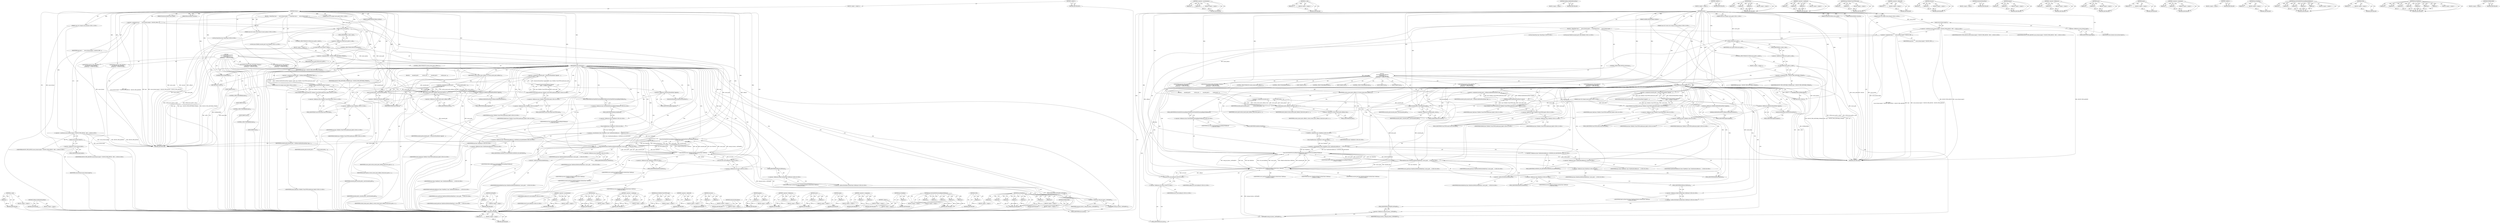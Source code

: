 digraph "NOTREACHED" {
vulnerable_263 [label=<(METHOD,GetWeakPtr)>];
vulnerable_264 [label=<(PARAM,p1)>];
vulnerable_265 [label=<(BLOCK,&lt;empty&gt;,&lt;empty&gt;)>];
vulnerable_266 [label=<(METHOD_RETURN,ANY)>];
vulnerable_240 [label=<(METHOD,&lt;operator&gt;.arrayInitializer)>];
vulnerable_241 [label=<(PARAM,p1)>];
vulnerable_242 [label=<(PARAM,p2)>];
vulnerable_243 [label=<(BLOCK,&lt;empty&gt;,&lt;empty&gt;)>];
vulnerable_244 [label=<(METHOD_RETURN,ANY)>];
vulnerable_194 [label=<(METHOD,is_valid)>];
vulnerable_195 [label=<(PARAM,p1)>];
vulnerable_196 [label=<(BLOCK,&lt;empty&gt;,&lt;empty&gt;)>];
vulnerable_197 [label=<(METHOD_RETURN,ANY)>];
vulnerable_215 [label=<(METHOD,GetRemovableDiskMountPoint)>];
vulnerable_216 [label=<(BLOCK,&lt;empty&gt;,&lt;empty&gt;)>];
vulnerable_217 [label=<(METHOD_RETURN,ANY)>];
vulnerable_6 [label=<(METHOD,&lt;global&gt;)<SUB>1</SUB>>];
vulnerable_7 [label=<(BLOCK,&lt;empty&gt;,&lt;empty&gt;)<SUB>1</SUB>>];
vulnerable_8 [label=<(METHOD,Mount)<SUB>1</SUB>>];
vulnerable_9 [label="<(PARAM,const std::string&amp; source_path)<SUB>1</SUB>>"];
vulnerable_10 [label="<(PARAM,const std::string&amp; source_format)<SUB>2</SUB>>"];
vulnerable_11 [label="<(PARAM,const std::string&amp; mount_label)<SUB>3</SUB>>"];
vulnerable_12 [label="<(PARAM,const std::vector&lt;std::string&gt;&amp; mount_options)<SUB>4</SUB>>"];
vulnerable_13 [label=<(PARAM,MountAccessMode access_mode)<SUB>5</SUB>>];
vulnerable_14 [label=<(PARAM,RemountOption remount)<SUB>6</SUB>>];
vulnerable_15 [label=<(PARAM,VoidDBusMethodCallback callback)<SUB>7</SUB>>];
vulnerable_16 [label=<(BLOCK,{
  MountType type =
      source_format.empty(...,{
  MountType type =
      source_format.empty(...)<SUB>7</SUB>>];
vulnerable_17 [label="<(LOCAL,MountType type: MountType)<SUB>8</SUB>>"];
vulnerable_18 [label=<(&lt;operator&gt;.assignment,type =
      source_format.empty() ? MOUNT_TYPE...)<SUB>8</SUB>>];
vulnerable_19 [label=<(IDENTIFIER,type,type =
      source_format.empty() ? MOUNT_TYPE...)<SUB>8</SUB>>];
vulnerable_20 [label="<(&lt;operator&gt;.conditional,source_format.empty() ? MOUNT_TYPE_DEVICE : MOU...)<SUB>9</SUB>>"];
vulnerable_21 [label=<(empty,source_format.empty())<SUB>9</SUB>>];
vulnerable_22 [label=<(&lt;operator&gt;.fieldAccess,source_format.empty)<SUB>9</SUB>>];
vulnerable_23 [label=<(IDENTIFIER,source_format,source_format.empty())<SUB>9</SUB>>];
vulnerable_24 [label=<(FIELD_IDENTIFIER,empty,empty)<SUB>9</SUB>>];
vulnerable_25 [label="<(IDENTIFIER,MOUNT_TYPE_DEVICE,source_format.empty() ? MOUNT_TYPE_DEVICE : MOU...)<SUB>9</SUB>>"];
vulnerable_26 [label="<(IDENTIFIER,MOUNT_TYPE_ARCHIVE,source_format.empty() ? MOUNT_TYPE_DEVICE : MOU...)<SUB>9</SUB>>"];
vulnerable_27 [label=<(CONTROL_STRUCTURE,IF,if (GURL(source_path).is_valid()))<SUB>11</SUB>>];
vulnerable_28 [label=<(is_valid,GURL(source_path).is_valid())<SUB>11</SUB>>];
vulnerable_29 [label=<(&lt;operator&gt;.fieldAccess,GURL(source_path).is_valid)<SUB>11</SUB>>];
vulnerable_30 [label=<(GURL,GURL(source_path))<SUB>11</SUB>>];
vulnerable_31 [label=<(IDENTIFIER,source_path,GURL(source_path))<SUB>11</SUB>>];
vulnerable_32 [label=<(FIELD_IDENTIFIER,is_valid,is_valid)<SUB>11</SUB>>];
vulnerable_33 [label=<(BLOCK,&lt;empty&gt;,&lt;empty&gt;)<SUB>12</SUB>>];
vulnerable_34 [label=<(&lt;operator&gt;.assignment,type = MOUNT_TYPE_NETWORK_STORAGE)<SUB>12</SUB>>];
vulnerable_35 [label=<(IDENTIFIER,type,type = MOUNT_TYPE_NETWORK_STORAGE)<SUB>12</SUB>>];
vulnerable_36 [label=<(IDENTIFIER,MOUNT_TYPE_NETWORK_STORAGE,type = MOUNT_TYPE_NETWORK_STORAGE)<SUB>12</SUB>>];
vulnerable_37 [label="<(LOCAL,base.FilePath mounted_path: base.FilePath)<SUB>14</SUB>>"];
vulnerable_38 [label=<(CONTROL_STRUCTURE,SWITCH,switch(type))<SUB>15</SUB>>];
vulnerable_39 [label=<(IDENTIFIER,type,switch(type))<SUB>15</SUB>>];
vulnerable_40 [label="<(BLOCK,{
    case MOUNT_TYPE_ARCHIVE:
      mounted_pa...,{
    case MOUNT_TYPE_ARCHIVE:
      mounted_pa...)<SUB>15</SUB>>"];
vulnerable_41 [label=<(JUMP_TARGET,case)<SUB>16</SUB>>];
vulnerable_42 [label="<(IDENTIFIER,MOUNT_TYPE_ARCHIVE,{
    case MOUNT_TYPE_ARCHIVE:
      mounted_pa...)<SUB>16</SUB>>"];
vulnerable_43 [label=<(&lt;operator&gt;.assignment,mounted_path = GetArchiveMountPoint().Append(
 ...)<SUB>17</SUB>>];
vulnerable_44 [label=<(IDENTIFIER,mounted_path,mounted_path = GetArchiveMountPoint().Append(
 ...)<SUB>17</SUB>>];
vulnerable_45 [label="<(Append,GetArchiveMountPoint().Append(
          base::...)<SUB>17</SUB>>"];
vulnerable_46 [label=<(&lt;operator&gt;.fieldAccess,GetArchiveMountPoint().Append)<SUB>17</SUB>>];
vulnerable_47 [label=<(GetArchiveMountPoint,GetArchiveMountPoint())<SUB>17</SUB>>];
vulnerable_48 [label=<(FIELD_IDENTIFIER,Append,Append)<SUB>17</SUB>>];
vulnerable_49 [label="<(base.FilePath.FromUTF8Unsafe,base::FilePath::FromUTF8Unsafe(mount_label))<SUB>18</SUB>>"];
vulnerable_50 [label="<(&lt;operator&gt;.fieldAccess,base::FilePath::FromUTF8Unsafe)<SUB>18</SUB>>"];
vulnerable_51 [label="<(&lt;operator&gt;.fieldAccess,base::FilePath)<SUB>18</SUB>>"];
vulnerable_52 [label="<(IDENTIFIER,base,base::FilePath::FromUTF8Unsafe(mount_label))<SUB>18</SUB>>"];
vulnerable_53 [label="<(IDENTIFIER,FilePath,base::FilePath::FromUTF8Unsafe(mount_label))<SUB>18</SUB>>"];
vulnerable_54 [label=<(FIELD_IDENTIFIER,FromUTF8Unsafe,FromUTF8Unsafe)<SUB>18</SUB>>];
vulnerable_55 [label="<(IDENTIFIER,mount_label,base::FilePath::FromUTF8Unsafe(mount_label))<SUB>18</SUB>>"];
vulnerable_56 [label=<(CONTROL_STRUCTURE,BREAK,break;)<SUB>19</SUB>>];
vulnerable_57 [label=<(JUMP_TARGET,case)<SUB>20</SUB>>];
vulnerable_58 [label="<(IDENTIFIER,MOUNT_TYPE_DEVICE,{
    case MOUNT_TYPE_ARCHIVE:
      mounted_pa...)<SUB>20</SUB>>"];
vulnerable_59 [label=<(&lt;operator&gt;.assignment,mounted_path = GetRemovableDiskMountPoint().App...)<SUB>21</SUB>>];
vulnerable_60 [label=<(IDENTIFIER,mounted_path,mounted_path = GetRemovableDiskMountPoint().App...)<SUB>21</SUB>>];
vulnerable_61 [label=<(Append,GetRemovableDiskMountPoint().Append(
          ...)<SUB>21</SUB>>];
vulnerable_62 [label=<(&lt;operator&gt;.fieldAccess,GetRemovableDiskMountPoint().Append)<SUB>21</SUB>>];
vulnerable_63 [label=<(GetRemovableDiskMountPoint,GetRemovableDiskMountPoint())<SUB>21</SUB>>];
vulnerable_64 [label=<(FIELD_IDENTIFIER,Append,Append)<SUB>21</SUB>>];
vulnerable_65 [label="<(base.FilePath.FromUTF8Unsafe,base::FilePath::FromUTF8Unsafe(mount_label))<SUB>22</SUB>>"];
vulnerable_66 [label="<(&lt;operator&gt;.fieldAccess,base::FilePath::FromUTF8Unsafe)<SUB>22</SUB>>"];
vulnerable_67 [label="<(&lt;operator&gt;.fieldAccess,base::FilePath)<SUB>22</SUB>>"];
vulnerable_68 [label="<(IDENTIFIER,base,base::FilePath::FromUTF8Unsafe(mount_label))<SUB>22</SUB>>"];
vulnerable_69 [label="<(IDENTIFIER,FilePath,base::FilePath::FromUTF8Unsafe(mount_label))<SUB>22</SUB>>"];
vulnerable_70 [label=<(FIELD_IDENTIFIER,FromUTF8Unsafe,FromUTF8Unsafe)<SUB>22</SUB>>];
vulnerable_71 [label="<(IDENTIFIER,mount_label,base::FilePath::FromUTF8Unsafe(mount_label))<SUB>22</SUB>>"];
vulnerable_72 [label=<(CONTROL_STRUCTURE,BREAK,break;)<SUB>23</SUB>>];
vulnerable_73 [label=<(JUMP_TARGET,case)<SUB>24</SUB>>];
vulnerable_74 [label="<(IDENTIFIER,MOUNT_TYPE_NETWORK_STORAGE,{
    case MOUNT_TYPE_ARCHIVE:
      mounted_pa...)<SUB>24</SUB>>"];
vulnerable_75 [label=<(CONTROL_STRUCTURE,IF,if (custom_mount_point_callback_))<SUB>25</SUB>>];
vulnerable_76 [label=<(IDENTIFIER,custom_mount_point_callback_,if (custom_mount_point_callback_))<SUB>25</SUB>>];
vulnerable_77 [label=<(BLOCK,{
        mounted_path =
            custom_mou...,{
        mounted_path =
            custom_mou...)<SUB>25</SUB>>];
vulnerable_78 [label=<(&lt;operator&gt;.assignment,mounted_path =
            custom_mount_point_c...)<SUB>26</SUB>>];
vulnerable_79 [label=<(IDENTIFIER,mounted_path,mounted_path =
            custom_mount_point_c...)<SUB>26</SUB>>];
vulnerable_80 [label=<(Run,custom_mount_point_callback_.Run(source_path, m...)<SUB>27</SUB>>];
vulnerable_81 [label=<(&lt;operator&gt;.fieldAccess,custom_mount_point_callback_.Run)<SUB>27</SUB>>];
vulnerable_82 [label=<(IDENTIFIER,custom_mount_point_callback_,custom_mount_point_callback_.Run(source_path, m...)<SUB>27</SUB>>];
vulnerable_83 [label=<(FIELD_IDENTIFIER,Run,Run)<SUB>27</SUB>>];
vulnerable_84 [label=<(IDENTIFIER,source_path,custom_mount_point_callback_.Run(source_path, m...)<SUB>27</SUB>>];
vulnerable_85 [label=<(IDENTIFIER,mount_options,custom_mount_point_callback_.Run(source_path, m...)<SUB>27</SUB>>];
vulnerable_86 [label=<(CONTROL_STRUCTURE,BREAK,break;)<SUB>29</SUB>>];
vulnerable_87 [label=<(JUMP_TARGET,case)<SUB>30</SUB>>];
vulnerable_88 [label="<(IDENTIFIER,MOUNT_TYPE_INVALID,{
    case MOUNT_TYPE_ARCHIVE:
      mounted_pa...)<SUB>30</SUB>>"];
vulnerable_89 [label=<(NOTREACHED,NOTREACHED())<SUB>31</SUB>>];
vulnerable_90 [label=<(RETURN,return;,return;)<SUB>32</SUB>>];
vulnerable_91 [label=<(insert,mounted_paths_.insert(mounted_path))<SUB>34</SUB>>];
vulnerable_92 [label=<(&lt;operator&gt;.fieldAccess,mounted_paths_.insert)<SUB>34</SUB>>];
vulnerable_93 [label=<(IDENTIFIER,mounted_paths_,mounted_paths_.insert(mounted_path))<SUB>34</SUB>>];
vulnerable_94 [label=<(FIELD_IDENTIFIER,insert,insert)<SUB>34</SUB>>];
vulnerable_95 [label=<(IDENTIFIER,mounted_path,mounted_paths_.insert(mounted_path))<SUB>34</SUB>>];
vulnerable_96 [label="<(base.PostTaskWithTraitsAndReplyWithResult,base::PostTaskWithTraitsAndReplyWithResult(
   ...)<SUB>36</SUB>>"];
vulnerable_97 [label="<(&lt;operator&gt;.fieldAccess,base::PostTaskWithTraitsAndReplyWithResult)<SUB>36</SUB>>"];
vulnerable_98 [label="<(IDENTIFIER,base,base::PostTaskWithTraitsAndReplyWithResult(
   ...)<SUB>36</SUB>>"];
vulnerable_99 [label=<(FIELD_IDENTIFIER,PostTaskWithTraitsAndReplyWithResult,PostTaskWithTraitsAndReplyWithResult)<SUB>36</SUB>>];
vulnerable_100 [label="<(IDENTIFIER,FROM_HERE,base::PostTaskWithTraitsAndReplyWithResult(
   ...)<SUB>37</SUB>>"];
vulnerable_101 [label="<(&lt;operator&gt;.arrayInitializer,{base::MayBlock(), base::TaskShutdownBehavior::...)<SUB>38</SUB>>"];
vulnerable_102 [label="<(base.MayBlock,base::MayBlock())<SUB>38</SUB>>"];
vulnerable_103 [label="<(&lt;operator&gt;.fieldAccess,base::MayBlock)<SUB>38</SUB>>"];
vulnerable_104 [label="<(IDENTIFIER,base,base::MayBlock())<SUB>38</SUB>>"];
vulnerable_105 [label=<(FIELD_IDENTIFIER,MayBlock,MayBlock)<SUB>38</SUB>>];
vulnerable_106 [label="<(&lt;operator&gt;.fieldAccess,base::TaskShutdownBehavior::CONTINUE_ON_SHUTDOWN)<SUB>38</SUB>>"];
vulnerable_107 [label="<(&lt;operator&gt;.fieldAccess,base::TaskShutdownBehavior)<SUB>38</SUB>>"];
vulnerable_108 [label="<(IDENTIFIER,base,{base::MayBlock(), base::TaskShutdownBehavior::...)<SUB>38</SUB>>"];
vulnerable_109 [label="<(IDENTIFIER,TaskShutdownBehavior,{base::MayBlock(), base::TaskShutdownBehavior::...)<SUB>38</SUB>>"];
vulnerable_110 [label=<(FIELD_IDENTIFIER,CONTINUE_ON_SHUTDOWN,CONTINUE_ON_SHUTDOWN)<SUB>38</SUB>>];
vulnerable_111 [label="<(base.BindOnce,base::BindOnce(&amp;PerformFakeMount, source_path, ...)<SUB>39</SUB>>"];
vulnerable_112 [label="<(&lt;operator&gt;.fieldAccess,base::BindOnce)<SUB>39</SUB>>"];
vulnerable_113 [label="<(IDENTIFIER,base,base::BindOnce(&amp;PerformFakeMount, source_path, ...)<SUB>39</SUB>>"];
vulnerable_114 [label=<(FIELD_IDENTIFIER,BindOnce,BindOnce)<SUB>39</SUB>>];
vulnerable_115 [label=<(&lt;operator&gt;.addressOf,&amp;PerformFakeMount)<SUB>39</SUB>>];
vulnerable_116 [label="<(IDENTIFIER,PerformFakeMount,base::BindOnce(&amp;PerformFakeMount, source_path, ...)<SUB>39</SUB>>"];
vulnerable_117 [label="<(IDENTIFIER,source_path,base::BindOnce(&amp;PerformFakeMount, source_path, ...)<SUB>39</SUB>>"];
vulnerable_118 [label="<(IDENTIFIER,mounted_path,base::BindOnce(&amp;PerformFakeMount, source_path, ...)<SUB>39</SUB>>"];
vulnerable_119 [label="<(base.BindOnce,base::BindOnce(&amp;FakeCrosDisksClient::DidMount,
...)<SUB>40</SUB>>"];
vulnerable_120 [label="<(&lt;operator&gt;.fieldAccess,base::BindOnce)<SUB>40</SUB>>"];
vulnerable_121 [label="<(IDENTIFIER,base,base::BindOnce(&amp;FakeCrosDisksClient::DidMount,
...)<SUB>40</SUB>>"];
vulnerable_122 [label=<(FIELD_IDENTIFIER,BindOnce,BindOnce)<SUB>40</SUB>>];
vulnerable_123 [label="<(&lt;operator&gt;.addressOf,&amp;FakeCrosDisksClient::DidMount)<SUB>40</SUB>>"];
vulnerable_124 [label="<(&lt;operator&gt;.fieldAccess,FakeCrosDisksClient::DidMount)<SUB>40</SUB>>"];
vulnerable_125 [label="<(IDENTIFIER,FakeCrosDisksClient,base::BindOnce(&amp;FakeCrosDisksClient::DidMount,
...)<SUB>40</SUB>>"];
vulnerable_126 [label=<(FIELD_IDENTIFIER,DidMount,DidMount)<SUB>40</SUB>>];
vulnerable_127 [label=<(GetWeakPtr,weak_ptr_factory_.GetWeakPtr())<SUB>41</SUB>>];
vulnerable_128 [label=<(&lt;operator&gt;.fieldAccess,weak_ptr_factory_.GetWeakPtr)<SUB>41</SUB>>];
vulnerable_129 [label=<(IDENTIFIER,weak_ptr_factory_,weak_ptr_factory_.GetWeakPtr())<SUB>41</SUB>>];
vulnerable_130 [label=<(FIELD_IDENTIFIER,GetWeakPtr,GetWeakPtr)<SUB>41</SUB>>];
vulnerable_131 [label="<(IDENTIFIER,source_path,base::BindOnce(&amp;FakeCrosDisksClient::DidMount,
...)<SUB>41</SUB>>"];
vulnerable_132 [label="<(IDENTIFIER,type,base::BindOnce(&amp;FakeCrosDisksClient::DidMount,
...)<SUB>41</SUB>>"];
vulnerable_133 [label="<(IDENTIFIER,mounted_path,base::BindOnce(&amp;FakeCrosDisksClient::DidMount,
...)<SUB>42</SUB>>"];
vulnerable_134 [label="<(std.move,std::move(callback))<SUB>42</SUB>>"];
vulnerable_135 [label="<(&lt;operator&gt;.fieldAccess,std::move)<SUB>42</SUB>>"];
vulnerable_136 [label="<(IDENTIFIER,std,std::move(callback))<SUB>42</SUB>>"];
vulnerable_137 [label=<(FIELD_IDENTIFIER,move,move)<SUB>42</SUB>>];
vulnerable_138 [label="<(IDENTIFIER,callback,std::move(callback))<SUB>42</SUB>>"];
vulnerable_139 [label=<(METHOD_RETURN,void)<SUB>1</SUB>>];
vulnerable_141 [label=<(METHOD_RETURN,ANY)<SUB>1</SUB>>];
vulnerable_218 [label=<(METHOD,Run)>];
vulnerable_219 [label=<(PARAM,p1)>];
vulnerable_220 [label=<(PARAM,p2)>];
vulnerable_221 [label=<(PARAM,p3)>];
vulnerable_222 [label=<(BLOCK,&lt;empty&gt;,&lt;empty&gt;)>];
vulnerable_223 [label=<(METHOD_RETURN,ANY)>];
vulnerable_179 [label=<(METHOD,&lt;operator&gt;.conditional)>];
vulnerable_180 [label=<(PARAM,p1)>];
vulnerable_181 [label=<(PARAM,p2)>];
vulnerable_182 [label=<(PARAM,p3)>];
vulnerable_183 [label=<(BLOCK,&lt;empty&gt;,&lt;empty&gt;)>];
vulnerable_184 [label=<(METHOD_RETURN,ANY)>];
vulnerable_210 [label=<(METHOD,base.FilePath.FromUTF8Unsafe)>];
vulnerable_211 [label=<(PARAM,p1)>];
vulnerable_212 [label=<(PARAM,p2)>];
vulnerable_213 [label=<(BLOCK,&lt;empty&gt;,&lt;empty&gt;)>];
vulnerable_214 [label=<(METHOD_RETURN,ANY)>];
vulnerable_259 [label=<(METHOD,&lt;operator&gt;.addressOf)>];
vulnerable_260 [label=<(PARAM,p1)>];
vulnerable_261 [label=<(BLOCK,&lt;empty&gt;,&lt;empty&gt;)>];
vulnerable_262 [label=<(METHOD_RETURN,ANY)>];
vulnerable_267 [label=<(METHOD,std.move)>];
vulnerable_268 [label=<(PARAM,p1)>];
vulnerable_269 [label=<(PARAM,p2)>];
vulnerable_270 [label=<(BLOCK,&lt;empty&gt;,&lt;empty&gt;)>];
vulnerable_271 [label=<(METHOD_RETURN,ANY)>];
vulnerable_207 [label=<(METHOD,GetArchiveMountPoint)>];
vulnerable_208 [label=<(BLOCK,&lt;empty&gt;,&lt;empty&gt;)>];
vulnerable_209 [label=<(METHOD_RETURN,ANY)>];
vulnerable_202 [label=<(METHOD,Append)>];
vulnerable_203 [label=<(PARAM,p1)>];
vulnerable_204 [label=<(PARAM,p2)>];
vulnerable_205 [label=<(BLOCK,&lt;empty&gt;,&lt;empty&gt;)>];
vulnerable_206 [label=<(METHOD_RETURN,ANY)>];
vulnerable_189 [label=<(METHOD,&lt;operator&gt;.fieldAccess)>];
vulnerable_190 [label=<(PARAM,p1)>];
vulnerable_191 [label=<(PARAM,p2)>];
vulnerable_192 [label=<(BLOCK,&lt;empty&gt;,&lt;empty&gt;)>];
vulnerable_193 [label=<(METHOD_RETURN,ANY)>];
vulnerable_227 [label=<(METHOD,insert)>];
vulnerable_228 [label=<(PARAM,p1)>];
vulnerable_229 [label=<(PARAM,p2)>];
vulnerable_230 [label=<(BLOCK,&lt;empty&gt;,&lt;empty&gt;)>];
vulnerable_231 [label=<(METHOD_RETURN,ANY)>];
vulnerable_185 [label=<(METHOD,empty)>];
vulnerable_186 [label=<(PARAM,p1)>];
vulnerable_187 [label=<(BLOCK,&lt;empty&gt;,&lt;empty&gt;)>];
vulnerable_188 [label=<(METHOD_RETURN,ANY)>];
vulnerable_174 [label=<(METHOD,&lt;operator&gt;.assignment)>];
vulnerable_175 [label=<(PARAM,p1)>];
vulnerable_176 [label=<(PARAM,p2)>];
vulnerable_177 [label=<(BLOCK,&lt;empty&gt;,&lt;empty&gt;)>];
vulnerable_178 [label=<(METHOD_RETURN,ANY)>];
vulnerable_168 [label=<(METHOD,&lt;global&gt;)<SUB>1</SUB>>];
vulnerable_169 [label=<(BLOCK,&lt;empty&gt;,&lt;empty&gt;)>];
vulnerable_170 [label=<(METHOD_RETURN,ANY)>];
vulnerable_245 [label=<(METHOD,base.MayBlock)>];
vulnerable_246 [label=<(PARAM,p1)>];
vulnerable_247 [label=<(BLOCK,&lt;empty&gt;,&lt;empty&gt;)>];
vulnerable_248 [label=<(METHOD_RETURN,ANY)>];
vulnerable_232 [label=<(METHOD,base.PostTaskWithTraitsAndReplyWithResult)>];
vulnerable_233 [label=<(PARAM,p1)>];
vulnerable_234 [label=<(PARAM,p2)>];
vulnerable_235 [label=<(PARAM,p3)>];
vulnerable_236 [label=<(PARAM,p4)>];
vulnerable_237 [label=<(PARAM,p5)>];
vulnerable_238 [label=<(BLOCK,&lt;empty&gt;,&lt;empty&gt;)>];
vulnerable_239 [label=<(METHOD_RETURN,ANY)>];
vulnerable_198 [label=<(METHOD,GURL)>];
vulnerable_199 [label=<(PARAM,p1)>];
vulnerable_200 [label=<(BLOCK,&lt;empty&gt;,&lt;empty&gt;)>];
vulnerable_201 [label=<(METHOD_RETURN,ANY)>];
vulnerable_249 [label=<(METHOD,base.BindOnce)>];
vulnerable_250 [label=<(PARAM,p1)>];
vulnerable_251 [label=<(PARAM,p2)>];
vulnerable_252 [label=<(PARAM,p3)>];
vulnerable_253 [label=<(PARAM,p4)>];
vulnerable_254 [label=<(PARAM,p5)>];
vulnerable_255 [label=<(PARAM,p6)>];
vulnerable_256 [label=<(PARAM,p7)>];
vulnerable_257 [label=<(BLOCK,&lt;empty&gt;,&lt;empty&gt;)>];
vulnerable_258 [label=<(METHOD_RETURN,ANY)>];
vulnerable_224 [label=<(METHOD,NOTREACHED)>];
vulnerable_225 [label=<(BLOCK,&lt;empty&gt;,&lt;empty&gt;)>];
vulnerable_226 [label=<(METHOD_RETURN,ANY)>];
fixed_264 [label=<(METHOD,GetWeakPtr)>];
fixed_265 [label=<(PARAM,p1)>];
fixed_266 [label=<(BLOCK,&lt;empty&gt;,&lt;empty&gt;)>];
fixed_267 [label=<(METHOD_RETURN,ANY)>];
fixed_241 [label=<(METHOD,&lt;operator&gt;.arrayInitializer)>];
fixed_242 [label=<(PARAM,p1)>];
fixed_243 [label=<(PARAM,p2)>];
fixed_244 [label=<(BLOCK,&lt;empty&gt;,&lt;empty&gt;)>];
fixed_245 [label=<(METHOD_RETURN,ANY)>];
fixed_195 [label=<(METHOD,is_valid)>];
fixed_196 [label=<(PARAM,p1)>];
fixed_197 [label=<(BLOCK,&lt;empty&gt;,&lt;empty&gt;)>];
fixed_198 [label=<(METHOD_RETURN,ANY)>];
fixed_216 [label=<(METHOD,GetRemovableDiskMountPoint)>];
fixed_217 [label=<(BLOCK,&lt;empty&gt;,&lt;empty&gt;)>];
fixed_218 [label=<(METHOD_RETURN,ANY)>];
fixed_6 [label=<(METHOD,&lt;global&gt;)<SUB>1</SUB>>];
fixed_7 [label=<(BLOCK,&lt;empty&gt;,&lt;empty&gt;)<SUB>1</SUB>>];
fixed_8 [label=<(METHOD,Mount)<SUB>1</SUB>>];
fixed_9 [label="<(PARAM,const std::string&amp; source_path)<SUB>1</SUB>>"];
fixed_10 [label="<(PARAM,const std::string&amp; source_format)<SUB>2</SUB>>"];
fixed_11 [label="<(PARAM,const std::string&amp; mount_label)<SUB>3</SUB>>"];
fixed_12 [label="<(PARAM,const std::vector&lt;std::string&gt;&amp; mount_options)<SUB>4</SUB>>"];
fixed_13 [label=<(PARAM,MountAccessMode access_mode)<SUB>5</SUB>>];
fixed_14 [label=<(PARAM,RemountOption remount)<SUB>6</SUB>>];
fixed_15 [label=<(PARAM,VoidDBusMethodCallback callback)<SUB>7</SUB>>];
fixed_16 [label=<(BLOCK,{
  MountType type =
      source_format.empty(...,{
  MountType type =
      source_format.empty(...)<SUB>7</SUB>>];
fixed_17 [label="<(LOCAL,MountType type: MountType)<SUB>8</SUB>>"];
fixed_18 [label=<(&lt;operator&gt;.assignment,type =
      source_format.empty() ? MOUNT_TYPE...)<SUB>8</SUB>>];
fixed_19 [label=<(IDENTIFIER,type,type =
      source_format.empty() ? MOUNT_TYPE...)<SUB>8</SUB>>];
fixed_20 [label="<(&lt;operator&gt;.conditional,source_format.empty() ? MOUNT_TYPE_DEVICE : MOU...)<SUB>9</SUB>>"];
fixed_21 [label=<(empty,source_format.empty())<SUB>9</SUB>>];
fixed_22 [label=<(&lt;operator&gt;.fieldAccess,source_format.empty)<SUB>9</SUB>>];
fixed_23 [label=<(IDENTIFIER,source_format,source_format.empty())<SUB>9</SUB>>];
fixed_24 [label=<(FIELD_IDENTIFIER,empty,empty)<SUB>9</SUB>>];
fixed_25 [label="<(IDENTIFIER,MOUNT_TYPE_DEVICE,source_format.empty() ? MOUNT_TYPE_DEVICE : MOU...)<SUB>9</SUB>>"];
fixed_26 [label="<(IDENTIFIER,MOUNT_TYPE_ARCHIVE,source_format.empty() ? MOUNT_TYPE_DEVICE : MOU...)<SUB>9</SUB>>"];
fixed_27 [label=<(CONTROL_STRUCTURE,IF,if (GURL(source_path).is_valid()))<SUB>11</SUB>>];
fixed_28 [label=<(is_valid,GURL(source_path).is_valid())<SUB>11</SUB>>];
fixed_29 [label=<(&lt;operator&gt;.fieldAccess,GURL(source_path).is_valid)<SUB>11</SUB>>];
fixed_30 [label=<(GURL,GURL(source_path))<SUB>11</SUB>>];
fixed_31 [label=<(IDENTIFIER,source_path,GURL(source_path))<SUB>11</SUB>>];
fixed_32 [label=<(FIELD_IDENTIFIER,is_valid,is_valid)<SUB>11</SUB>>];
fixed_33 [label=<(BLOCK,&lt;empty&gt;,&lt;empty&gt;)<SUB>12</SUB>>];
fixed_34 [label=<(&lt;operator&gt;.assignment,type = MOUNT_TYPE_NETWORK_STORAGE)<SUB>12</SUB>>];
fixed_35 [label=<(IDENTIFIER,type,type = MOUNT_TYPE_NETWORK_STORAGE)<SUB>12</SUB>>];
fixed_36 [label=<(IDENTIFIER,MOUNT_TYPE_NETWORK_STORAGE,type = MOUNT_TYPE_NETWORK_STORAGE)<SUB>12</SUB>>];
fixed_37 [label="<(LOCAL,base.FilePath mounted_path: base.FilePath)<SUB>14</SUB>>"];
fixed_38 [label=<(CONTROL_STRUCTURE,SWITCH,switch(type))<SUB>15</SUB>>];
fixed_39 [label=<(IDENTIFIER,type,switch(type))<SUB>15</SUB>>];
fixed_40 [label="<(BLOCK,{
    case MOUNT_TYPE_ARCHIVE:
      mounted_pa...,{
    case MOUNT_TYPE_ARCHIVE:
      mounted_pa...)<SUB>15</SUB>>"];
fixed_41 [label=<(JUMP_TARGET,case)<SUB>16</SUB>>];
fixed_42 [label="<(IDENTIFIER,MOUNT_TYPE_ARCHIVE,{
    case MOUNT_TYPE_ARCHIVE:
      mounted_pa...)<SUB>16</SUB>>"];
fixed_43 [label=<(&lt;operator&gt;.assignment,mounted_path = GetArchiveMountPoint().Append(
 ...)<SUB>17</SUB>>];
fixed_44 [label=<(IDENTIFIER,mounted_path,mounted_path = GetArchiveMountPoint().Append(
 ...)<SUB>17</SUB>>];
fixed_45 [label="<(Append,GetArchiveMountPoint().Append(
          base::...)<SUB>17</SUB>>"];
fixed_46 [label=<(&lt;operator&gt;.fieldAccess,GetArchiveMountPoint().Append)<SUB>17</SUB>>];
fixed_47 [label=<(GetArchiveMountPoint,GetArchiveMountPoint())<SUB>17</SUB>>];
fixed_48 [label=<(FIELD_IDENTIFIER,Append,Append)<SUB>17</SUB>>];
fixed_49 [label="<(base.FilePath.FromUTF8Unsafe,base::FilePath::FromUTF8Unsafe(mount_label))<SUB>18</SUB>>"];
fixed_50 [label="<(&lt;operator&gt;.fieldAccess,base::FilePath::FromUTF8Unsafe)<SUB>18</SUB>>"];
fixed_51 [label="<(&lt;operator&gt;.fieldAccess,base::FilePath)<SUB>18</SUB>>"];
fixed_52 [label="<(IDENTIFIER,base,base::FilePath::FromUTF8Unsafe(mount_label))<SUB>18</SUB>>"];
fixed_53 [label="<(IDENTIFIER,FilePath,base::FilePath::FromUTF8Unsafe(mount_label))<SUB>18</SUB>>"];
fixed_54 [label=<(FIELD_IDENTIFIER,FromUTF8Unsafe,FromUTF8Unsafe)<SUB>18</SUB>>];
fixed_55 [label="<(IDENTIFIER,mount_label,base::FilePath::FromUTF8Unsafe(mount_label))<SUB>18</SUB>>"];
fixed_56 [label=<(CONTROL_STRUCTURE,BREAK,break;)<SUB>19</SUB>>];
fixed_57 [label=<(JUMP_TARGET,case)<SUB>20</SUB>>];
fixed_58 [label="<(IDENTIFIER,MOUNT_TYPE_DEVICE,{
    case MOUNT_TYPE_ARCHIVE:
      mounted_pa...)<SUB>20</SUB>>"];
fixed_59 [label=<(&lt;operator&gt;.assignment,mounted_path = GetRemovableDiskMountPoint().App...)<SUB>21</SUB>>];
fixed_60 [label=<(IDENTIFIER,mounted_path,mounted_path = GetRemovableDiskMountPoint().App...)<SUB>21</SUB>>];
fixed_61 [label=<(Append,GetRemovableDiskMountPoint().Append(
          ...)<SUB>21</SUB>>];
fixed_62 [label=<(&lt;operator&gt;.fieldAccess,GetRemovableDiskMountPoint().Append)<SUB>21</SUB>>];
fixed_63 [label=<(GetRemovableDiskMountPoint,GetRemovableDiskMountPoint())<SUB>21</SUB>>];
fixed_64 [label=<(FIELD_IDENTIFIER,Append,Append)<SUB>21</SUB>>];
fixed_65 [label="<(base.FilePath.FromUTF8Unsafe,base::FilePath::FromUTF8Unsafe(mount_label))<SUB>22</SUB>>"];
fixed_66 [label="<(&lt;operator&gt;.fieldAccess,base::FilePath::FromUTF8Unsafe)<SUB>22</SUB>>"];
fixed_67 [label="<(&lt;operator&gt;.fieldAccess,base::FilePath)<SUB>22</SUB>>"];
fixed_68 [label="<(IDENTIFIER,base,base::FilePath::FromUTF8Unsafe(mount_label))<SUB>22</SUB>>"];
fixed_69 [label="<(IDENTIFIER,FilePath,base::FilePath::FromUTF8Unsafe(mount_label))<SUB>22</SUB>>"];
fixed_70 [label=<(FIELD_IDENTIFIER,FromUTF8Unsafe,FromUTF8Unsafe)<SUB>22</SUB>>];
fixed_71 [label="<(IDENTIFIER,mount_label,base::FilePath::FromUTF8Unsafe(mount_label))<SUB>22</SUB>>"];
fixed_72 [label=<(CONTROL_STRUCTURE,BREAK,break;)<SUB>23</SUB>>];
fixed_73 [label=<(JUMP_TARGET,case)<SUB>24</SUB>>];
fixed_74 [label="<(IDENTIFIER,MOUNT_TYPE_NETWORK_STORAGE,{
    case MOUNT_TYPE_ARCHIVE:
      mounted_pa...)<SUB>24</SUB>>"];
fixed_75 [label=<(CONTROL_STRUCTURE,IF,if (custom_mount_point_callback_))<SUB>25</SUB>>];
fixed_76 [label=<(IDENTIFIER,custom_mount_point_callback_,if (custom_mount_point_callback_))<SUB>25</SUB>>];
fixed_77 [label=<(BLOCK,{
        mounted_path =
            custom_mou...,{
        mounted_path =
            custom_mou...)<SUB>25</SUB>>];
fixed_78 [label=<(&lt;operator&gt;.assignment,mounted_path =
            custom_mount_point_c...)<SUB>26</SUB>>];
fixed_79 [label=<(IDENTIFIER,mounted_path,mounted_path =
            custom_mount_point_c...)<SUB>26</SUB>>];
fixed_80 [label=<(Run,custom_mount_point_callback_.Run(source_path, m...)<SUB>27</SUB>>];
fixed_81 [label=<(&lt;operator&gt;.fieldAccess,custom_mount_point_callback_.Run)<SUB>27</SUB>>];
fixed_82 [label=<(IDENTIFIER,custom_mount_point_callback_,custom_mount_point_callback_.Run(source_path, m...)<SUB>27</SUB>>];
fixed_83 [label=<(FIELD_IDENTIFIER,Run,Run)<SUB>27</SUB>>];
fixed_84 [label=<(IDENTIFIER,source_path,custom_mount_point_callback_.Run(source_path, m...)<SUB>27</SUB>>];
fixed_85 [label=<(IDENTIFIER,mount_options,custom_mount_point_callback_.Run(source_path, m...)<SUB>27</SUB>>];
fixed_86 [label=<(CONTROL_STRUCTURE,BREAK,break;)<SUB>29</SUB>>];
fixed_87 [label=<(JUMP_TARGET,case)<SUB>30</SUB>>];
fixed_88 [label="<(IDENTIFIER,MOUNT_TYPE_INVALID,{
    case MOUNT_TYPE_ARCHIVE:
      mounted_pa...)<SUB>30</SUB>>"];
fixed_89 [label=<(NOTREACHED,NOTREACHED())<SUB>31</SUB>>];
fixed_90 [label=<(RETURN,return;,return;)<SUB>32</SUB>>];
fixed_91 [label=<(insert,mounted_paths_.insert(mounted_path))<SUB>34</SUB>>];
fixed_92 [label=<(&lt;operator&gt;.fieldAccess,mounted_paths_.insert)<SUB>34</SUB>>];
fixed_93 [label=<(IDENTIFIER,mounted_paths_,mounted_paths_.insert(mounted_path))<SUB>34</SUB>>];
fixed_94 [label=<(FIELD_IDENTIFIER,insert,insert)<SUB>34</SUB>>];
fixed_95 [label=<(IDENTIFIER,mounted_path,mounted_paths_.insert(mounted_path))<SUB>34</SUB>>];
fixed_96 [label="<(base.PostTaskWithTraitsAndReplyWithResult,base::PostTaskWithTraitsAndReplyWithResult(
   ...)<SUB>36</SUB>>"];
fixed_97 [label="<(&lt;operator&gt;.fieldAccess,base::PostTaskWithTraitsAndReplyWithResult)<SUB>36</SUB>>"];
fixed_98 [label="<(IDENTIFIER,base,base::PostTaskWithTraitsAndReplyWithResult(
   ...)<SUB>36</SUB>>"];
fixed_99 [label=<(FIELD_IDENTIFIER,PostTaskWithTraitsAndReplyWithResult,PostTaskWithTraitsAndReplyWithResult)<SUB>36</SUB>>];
fixed_100 [label="<(IDENTIFIER,FROM_HERE,base::PostTaskWithTraitsAndReplyWithResult(
   ...)<SUB>37</SUB>>"];
fixed_101 [label="<(&lt;operator&gt;.arrayInitializer,{base::MayBlock(), base::TaskShutdownBehavior::...)<SUB>38</SUB>>"];
fixed_102 [label="<(base.MayBlock,base::MayBlock())<SUB>38</SUB>>"];
fixed_103 [label="<(&lt;operator&gt;.fieldAccess,base::MayBlock)<SUB>38</SUB>>"];
fixed_104 [label="<(IDENTIFIER,base,base::MayBlock())<SUB>38</SUB>>"];
fixed_105 [label=<(FIELD_IDENTIFIER,MayBlock,MayBlock)<SUB>38</SUB>>];
fixed_106 [label="<(&lt;operator&gt;.fieldAccess,base::TaskShutdownBehavior::CONTINUE_ON_SHUTDOWN)<SUB>38</SUB>>"];
fixed_107 [label="<(&lt;operator&gt;.fieldAccess,base::TaskShutdownBehavior)<SUB>38</SUB>>"];
fixed_108 [label="<(IDENTIFIER,base,{base::MayBlock(), base::TaskShutdownBehavior::...)<SUB>38</SUB>>"];
fixed_109 [label="<(IDENTIFIER,TaskShutdownBehavior,{base::MayBlock(), base::TaskShutdownBehavior::...)<SUB>38</SUB>>"];
fixed_110 [label=<(FIELD_IDENTIFIER,CONTINUE_ON_SHUTDOWN,CONTINUE_ON_SHUTDOWN)<SUB>38</SUB>>];
fixed_111 [label="<(base.BindOnce,base::BindOnce(&amp;PerformFakeMount, source_path, ...)<SUB>39</SUB>>"];
fixed_112 [label="<(&lt;operator&gt;.fieldAccess,base::BindOnce)<SUB>39</SUB>>"];
fixed_113 [label="<(IDENTIFIER,base,base::BindOnce(&amp;PerformFakeMount, source_path, ...)<SUB>39</SUB>>"];
fixed_114 [label=<(FIELD_IDENTIFIER,BindOnce,BindOnce)<SUB>39</SUB>>];
fixed_115 [label=<(&lt;operator&gt;.addressOf,&amp;PerformFakeMount)<SUB>39</SUB>>];
fixed_116 [label="<(IDENTIFIER,PerformFakeMount,base::BindOnce(&amp;PerformFakeMount, source_path, ...)<SUB>39</SUB>>"];
fixed_117 [label="<(IDENTIFIER,source_path,base::BindOnce(&amp;PerformFakeMount, source_path, ...)<SUB>39</SUB>>"];
fixed_118 [label="<(IDENTIFIER,mounted_path,base::BindOnce(&amp;PerformFakeMount, source_path, ...)<SUB>39</SUB>>"];
fixed_119 [label="<(IDENTIFIER,type,base::BindOnce(&amp;PerformFakeMount, source_path, ...)<SUB>39</SUB>>"];
fixed_120 [label="<(base.BindOnce,base::BindOnce(&amp;FakeCrosDisksClient::DidMount,
...)<SUB>40</SUB>>"];
fixed_121 [label="<(&lt;operator&gt;.fieldAccess,base::BindOnce)<SUB>40</SUB>>"];
fixed_122 [label="<(IDENTIFIER,base,base::BindOnce(&amp;FakeCrosDisksClient::DidMount,
...)<SUB>40</SUB>>"];
fixed_123 [label=<(FIELD_IDENTIFIER,BindOnce,BindOnce)<SUB>40</SUB>>];
fixed_124 [label="<(&lt;operator&gt;.addressOf,&amp;FakeCrosDisksClient::DidMount)<SUB>40</SUB>>"];
fixed_125 [label="<(&lt;operator&gt;.fieldAccess,FakeCrosDisksClient::DidMount)<SUB>40</SUB>>"];
fixed_126 [label="<(IDENTIFIER,FakeCrosDisksClient,base::BindOnce(&amp;FakeCrosDisksClient::DidMount,
...)<SUB>40</SUB>>"];
fixed_127 [label=<(FIELD_IDENTIFIER,DidMount,DidMount)<SUB>40</SUB>>];
fixed_128 [label=<(GetWeakPtr,weak_ptr_factory_.GetWeakPtr())<SUB>41</SUB>>];
fixed_129 [label=<(&lt;operator&gt;.fieldAccess,weak_ptr_factory_.GetWeakPtr)<SUB>41</SUB>>];
fixed_130 [label=<(IDENTIFIER,weak_ptr_factory_,weak_ptr_factory_.GetWeakPtr())<SUB>41</SUB>>];
fixed_131 [label=<(FIELD_IDENTIFIER,GetWeakPtr,GetWeakPtr)<SUB>41</SUB>>];
fixed_132 [label="<(IDENTIFIER,source_path,base::BindOnce(&amp;FakeCrosDisksClient::DidMount,
...)<SUB>41</SUB>>"];
fixed_133 [label="<(IDENTIFIER,type,base::BindOnce(&amp;FakeCrosDisksClient::DidMount,
...)<SUB>41</SUB>>"];
fixed_134 [label="<(IDENTIFIER,mounted_path,base::BindOnce(&amp;FakeCrosDisksClient::DidMount,
...)<SUB>42</SUB>>"];
fixed_135 [label="<(std.move,std::move(callback))<SUB>42</SUB>>"];
fixed_136 [label="<(&lt;operator&gt;.fieldAccess,std::move)<SUB>42</SUB>>"];
fixed_137 [label="<(IDENTIFIER,std,std::move(callback))<SUB>42</SUB>>"];
fixed_138 [label=<(FIELD_IDENTIFIER,move,move)<SUB>42</SUB>>];
fixed_139 [label="<(IDENTIFIER,callback,std::move(callback))<SUB>42</SUB>>"];
fixed_140 [label=<(METHOD_RETURN,void)<SUB>1</SUB>>];
fixed_142 [label=<(METHOD_RETURN,ANY)<SUB>1</SUB>>];
fixed_219 [label=<(METHOD,Run)>];
fixed_220 [label=<(PARAM,p1)>];
fixed_221 [label=<(PARAM,p2)>];
fixed_222 [label=<(PARAM,p3)>];
fixed_223 [label=<(BLOCK,&lt;empty&gt;,&lt;empty&gt;)>];
fixed_224 [label=<(METHOD_RETURN,ANY)>];
fixed_180 [label=<(METHOD,&lt;operator&gt;.conditional)>];
fixed_181 [label=<(PARAM,p1)>];
fixed_182 [label=<(PARAM,p2)>];
fixed_183 [label=<(PARAM,p3)>];
fixed_184 [label=<(BLOCK,&lt;empty&gt;,&lt;empty&gt;)>];
fixed_185 [label=<(METHOD_RETURN,ANY)>];
fixed_211 [label=<(METHOD,base.FilePath.FromUTF8Unsafe)>];
fixed_212 [label=<(PARAM,p1)>];
fixed_213 [label=<(PARAM,p2)>];
fixed_214 [label=<(BLOCK,&lt;empty&gt;,&lt;empty&gt;)>];
fixed_215 [label=<(METHOD_RETURN,ANY)>];
fixed_260 [label=<(METHOD,&lt;operator&gt;.addressOf)>];
fixed_261 [label=<(PARAM,p1)>];
fixed_262 [label=<(BLOCK,&lt;empty&gt;,&lt;empty&gt;)>];
fixed_263 [label=<(METHOD_RETURN,ANY)>];
fixed_268 [label=<(METHOD,std.move)>];
fixed_269 [label=<(PARAM,p1)>];
fixed_270 [label=<(PARAM,p2)>];
fixed_271 [label=<(BLOCK,&lt;empty&gt;,&lt;empty&gt;)>];
fixed_272 [label=<(METHOD_RETURN,ANY)>];
fixed_208 [label=<(METHOD,GetArchiveMountPoint)>];
fixed_209 [label=<(BLOCK,&lt;empty&gt;,&lt;empty&gt;)>];
fixed_210 [label=<(METHOD_RETURN,ANY)>];
fixed_203 [label=<(METHOD,Append)>];
fixed_204 [label=<(PARAM,p1)>];
fixed_205 [label=<(PARAM,p2)>];
fixed_206 [label=<(BLOCK,&lt;empty&gt;,&lt;empty&gt;)>];
fixed_207 [label=<(METHOD_RETURN,ANY)>];
fixed_190 [label=<(METHOD,&lt;operator&gt;.fieldAccess)>];
fixed_191 [label=<(PARAM,p1)>];
fixed_192 [label=<(PARAM,p2)>];
fixed_193 [label=<(BLOCK,&lt;empty&gt;,&lt;empty&gt;)>];
fixed_194 [label=<(METHOD_RETURN,ANY)>];
fixed_228 [label=<(METHOD,insert)>];
fixed_229 [label=<(PARAM,p1)>];
fixed_230 [label=<(PARAM,p2)>];
fixed_231 [label=<(BLOCK,&lt;empty&gt;,&lt;empty&gt;)>];
fixed_232 [label=<(METHOD_RETURN,ANY)>];
fixed_186 [label=<(METHOD,empty)>];
fixed_187 [label=<(PARAM,p1)>];
fixed_188 [label=<(BLOCK,&lt;empty&gt;,&lt;empty&gt;)>];
fixed_189 [label=<(METHOD_RETURN,ANY)>];
fixed_175 [label=<(METHOD,&lt;operator&gt;.assignment)>];
fixed_176 [label=<(PARAM,p1)>];
fixed_177 [label=<(PARAM,p2)>];
fixed_178 [label=<(BLOCK,&lt;empty&gt;,&lt;empty&gt;)>];
fixed_179 [label=<(METHOD_RETURN,ANY)>];
fixed_169 [label=<(METHOD,&lt;global&gt;)<SUB>1</SUB>>];
fixed_170 [label=<(BLOCK,&lt;empty&gt;,&lt;empty&gt;)>];
fixed_171 [label=<(METHOD_RETURN,ANY)>];
fixed_246 [label=<(METHOD,base.MayBlock)>];
fixed_247 [label=<(PARAM,p1)>];
fixed_248 [label=<(BLOCK,&lt;empty&gt;,&lt;empty&gt;)>];
fixed_249 [label=<(METHOD_RETURN,ANY)>];
fixed_233 [label=<(METHOD,base.PostTaskWithTraitsAndReplyWithResult)>];
fixed_234 [label=<(PARAM,p1)>];
fixed_235 [label=<(PARAM,p2)>];
fixed_236 [label=<(PARAM,p3)>];
fixed_237 [label=<(PARAM,p4)>];
fixed_238 [label=<(PARAM,p5)>];
fixed_239 [label=<(BLOCK,&lt;empty&gt;,&lt;empty&gt;)>];
fixed_240 [label=<(METHOD_RETURN,ANY)>];
fixed_199 [label=<(METHOD,GURL)>];
fixed_200 [label=<(PARAM,p1)>];
fixed_201 [label=<(BLOCK,&lt;empty&gt;,&lt;empty&gt;)>];
fixed_202 [label=<(METHOD_RETURN,ANY)>];
fixed_250 [label=<(METHOD,base.BindOnce)>];
fixed_251 [label=<(PARAM,p1)>];
fixed_252 [label=<(PARAM,p2)>];
fixed_253 [label=<(PARAM,p3)>];
fixed_254 [label=<(PARAM,p4)>];
fixed_255 [label=<(PARAM,p5)>];
fixed_256 [label=<(PARAM,p6)>];
fixed_257 [label=<(PARAM,p7)>];
fixed_258 [label=<(BLOCK,&lt;empty&gt;,&lt;empty&gt;)>];
fixed_259 [label=<(METHOD_RETURN,ANY)>];
fixed_225 [label=<(METHOD,NOTREACHED)>];
fixed_226 [label=<(BLOCK,&lt;empty&gt;,&lt;empty&gt;)>];
fixed_227 [label=<(METHOD_RETURN,ANY)>];
vulnerable_263 -> vulnerable_264  [key=0, label="AST: "];
vulnerable_263 -> vulnerable_264  [key=1, label="DDG: "];
vulnerable_263 -> vulnerable_265  [key=0, label="AST: "];
vulnerable_263 -> vulnerable_266  [key=0, label="AST: "];
vulnerable_263 -> vulnerable_266  [key=1, label="CFG: "];
vulnerable_264 -> vulnerable_266  [key=0, label="DDG: p1"];
vulnerable_240 -> vulnerable_241  [key=0, label="AST: "];
vulnerable_240 -> vulnerable_241  [key=1, label="DDG: "];
vulnerable_240 -> vulnerable_243  [key=0, label="AST: "];
vulnerable_240 -> vulnerable_242  [key=0, label="AST: "];
vulnerable_240 -> vulnerable_242  [key=1, label="DDG: "];
vulnerable_240 -> vulnerable_244  [key=0, label="AST: "];
vulnerable_240 -> vulnerable_244  [key=1, label="CFG: "];
vulnerable_241 -> vulnerable_244  [key=0, label="DDG: p1"];
vulnerable_242 -> vulnerable_244  [key=0, label="DDG: p2"];
vulnerable_194 -> vulnerable_195  [key=0, label="AST: "];
vulnerable_194 -> vulnerable_195  [key=1, label="DDG: "];
vulnerable_194 -> vulnerable_196  [key=0, label="AST: "];
vulnerable_194 -> vulnerable_197  [key=0, label="AST: "];
vulnerable_194 -> vulnerable_197  [key=1, label="CFG: "];
vulnerable_195 -> vulnerable_197  [key=0, label="DDG: p1"];
vulnerable_215 -> vulnerable_216  [key=0, label="AST: "];
vulnerable_215 -> vulnerable_217  [key=0, label="AST: "];
vulnerable_215 -> vulnerable_217  [key=1, label="CFG: "];
vulnerable_6 -> vulnerable_7  [key=0, label="AST: "];
vulnerable_6 -> vulnerable_141  [key=0, label="AST: "];
vulnerable_6 -> vulnerable_141  [key=1, label="CFG: "];
vulnerable_7 -> vulnerable_8  [key=0, label="AST: "];
vulnerable_8 -> vulnerable_9  [key=0, label="AST: "];
vulnerable_8 -> vulnerable_9  [key=1, label="DDG: "];
vulnerable_8 -> vulnerable_10  [key=0, label="AST: "];
vulnerable_8 -> vulnerable_10  [key=1, label="DDG: "];
vulnerable_8 -> vulnerable_11  [key=0, label="AST: "];
vulnerable_8 -> vulnerable_11  [key=1, label="DDG: "];
vulnerable_8 -> vulnerable_12  [key=0, label="AST: "];
vulnerable_8 -> vulnerable_12  [key=1, label="DDG: "];
vulnerable_8 -> vulnerable_13  [key=0, label="AST: "];
vulnerable_8 -> vulnerable_13  [key=1, label="DDG: "];
vulnerable_8 -> vulnerable_14  [key=0, label="AST: "];
vulnerable_8 -> vulnerable_14  [key=1, label="DDG: "];
vulnerable_8 -> vulnerable_15  [key=0, label="AST: "];
vulnerable_8 -> vulnerable_15  [key=1, label="DDG: "];
vulnerable_8 -> vulnerable_16  [key=0, label="AST: "];
vulnerable_8 -> vulnerable_139  [key=0, label="AST: "];
vulnerable_8 -> vulnerable_24  [key=0, label="CFG: "];
vulnerable_8 -> vulnerable_18  [key=0, label="DDG: "];
vulnerable_8 -> vulnerable_39  [key=0, label="DDG: "];
vulnerable_8 -> vulnerable_91  [key=0, label="DDG: "];
vulnerable_8 -> vulnerable_96  [key=0, label="DDG: "];
vulnerable_8 -> vulnerable_20  [key=0, label="DDG: "];
vulnerable_8 -> vulnerable_34  [key=0, label="DDG: "];
vulnerable_8 -> vulnerable_42  [key=0, label="DDG: "];
vulnerable_8 -> vulnerable_58  [key=0, label="DDG: "];
vulnerable_8 -> vulnerable_74  [key=0, label="DDG: "];
vulnerable_8 -> vulnerable_88  [key=0, label="DDG: "];
vulnerable_8 -> vulnerable_89  [key=0, label="DDG: "];
vulnerable_8 -> vulnerable_90  [key=0, label="DDG: "];
vulnerable_8 -> vulnerable_111  [key=0, label="DDG: "];
vulnerable_8 -> vulnerable_119  [key=0, label="DDG: "];
vulnerable_8 -> vulnerable_76  [key=0, label="DDG: "];
vulnerable_8 -> vulnerable_134  [key=0, label="DDG: "];
vulnerable_8 -> vulnerable_30  [key=0, label="DDG: "];
vulnerable_8 -> vulnerable_49  [key=0, label="DDG: "];
vulnerable_8 -> vulnerable_65  [key=0, label="DDG: "];
vulnerable_8 -> vulnerable_80  [key=0, label="DDG: "];
vulnerable_9 -> vulnerable_30  [key=0, label="DDG: source_path"];
vulnerable_10 -> vulnerable_139  [key=0, label="DDG: source_format"];
vulnerable_10 -> vulnerable_21  [key=0, label="DDG: source_format"];
vulnerable_11 -> vulnerable_139  [key=0, label="DDG: mount_label"];
vulnerable_11 -> vulnerable_49  [key=0, label="DDG: mount_label"];
vulnerable_11 -> vulnerable_65  [key=0, label="DDG: mount_label"];
vulnerable_12 -> vulnerable_139  [key=0, label="DDG: mount_options"];
vulnerable_12 -> vulnerable_80  [key=0, label="DDG: mount_options"];
vulnerable_13 -> vulnerable_139  [key=0, label="DDG: access_mode"];
vulnerable_14 -> vulnerable_139  [key=0, label="DDG: remount"];
vulnerable_15 -> vulnerable_139  [key=0, label="DDG: callback"];
vulnerable_15 -> vulnerable_134  [key=0, label="DDG: callback"];
vulnerable_16 -> vulnerable_17  [key=0, label="AST: "];
vulnerable_16 -> vulnerable_18  [key=0, label="AST: "];
vulnerable_16 -> vulnerable_27  [key=0, label="AST: "];
vulnerable_16 -> vulnerable_37  [key=0, label="AST: "];
vulnerable_16 -> vulnerable_38  [key=0, label="AST: "];
vulnerable_16 -> vulnerable_91  [key=0, label="AST: "];
vulnerable_16 -> vulnerable_96  [key=0, label="AST: "];
vulnerable_18 -> vulnerable_19  [key=0, label="AST: "];
vulnerable_18 -> vulnerable_20  [key=0, label="AST: "];
vulnerable_18 -> vulnerable_30  [key=0, label="CFG: "];
vulnerable_18 -> vulnerable_139  [key=0, label="DDG: type"];
vulnerable_18 -> vulnerable_139  [key=1, label="DDG: source_format.empty() ? MOUNT_TYPE_DEVICE : MOUNT_TYPE_ARCHIVE"];
vulnerable_18 -> vulnerable_139  [key=2, label="DDG: type =
      source_format.empty() ? MOUNT_TYPE_DEVICE : MOUNT_TYPE_ARCHIVE"];
vulnerable_18 -> vulnerable_119  [key=0, label="DDG: type"];
vulnerable_20 -> vulnerable_21  [key=0, label="AST: "];
vulnerable_20 -> vulnerable_25  [key=0, label="AST: "];
vulnerable_20 -> vulnerable_26  [key=0, label="AST: "];
vulnerable_20 -> vulnerable_18  [key=0, label="CFG: "];
vulnerable_20 -> vulnerable_139  [key=0, label="DDG: source_format.empty()"];
vulnerable_20 -> vulnerable_139  [key=1, label="DDG: MOUNT_TYPE_ARCHIVE"];
vulnerable_20 -> vulnerable_139  [key=2, label="DDG: MOUNT_TYPE_DEVICE"];
vulnerable_21 -> vulnerable_22  [key=0, label="AST: "];
vulnerable_21 -> vulnerable_20  [key=0, label="CFG: "];
vulnerable_21 -> vulnerable_139  [key=0, label="DDG: source_format.empty"];
vulnerable_22 -> vulnerable_23  [key=0, label="AST: "];
vulnerable_22 -> vulnerable_24  [key=0, label="AST: "];
vulnerable_22 -> vulnerable_21  [key=0, label="CFG: "];
vulnerable_24 -> vulnerable_22  [key=0, label="CFG: "];
vulnerable_27 -> vulnerable_28  [key=0, label="AST: "];
vulnerable_27 -> vulnerable_33  [key=0, label="AST: "];
vulnerable_28 -> vulnerable_29  [key=0, label="AST: "];
vulnerable_28 -> vulnerable_39  [key=0, label="CFG: "];
vulnerable_28 -> vulnerable_34  [key=0, label="CFG: "];
vulnerable_28 -> vulnerable_34  [key=1, label="CDG: "];
vulnerable_28 -> vulnerable_139  [key=0, label="DDG: GURL(source_path).is_valid"];
vulnerable_28 -> vulnerable_139  [key=1, label="DDG: GURL(source_path).is_valid()"];
vulnerable_29 -> vulnerable_30  [key=0, label="AST: "];
vulnerable_29 -> vulnerable_32  [key=0, label="AST: "];
vulnerable_29 -> vulnerable_28  [key=0, label="CFG: "];
vulnerable_30 -> vulnerable_31  [key=0, label="AST: "];
vulnerable_30 -> vulnerable_32  [key=0, label="CFG: "];
vulnerable_30 -> vulnerable_139  [key=0, label="DDG: source_path"];
vulnerable_30 -> vulnerable_111  [key=0, label="DDG: source_path"];
vulnerable_30 -> vulnerable_80  [key=0, label="DDG: source_path"];
vulnerable_32 -> vulnerable_29  [key=0, label="CFG: "];
vulnerable_33 -> vulnerable_34  [key=0, label="AST: "];
vulnerable_34 -> vulnerable_35  [key=0, label="AST: "];
vulnerable_34 -> vulnerable_36  [key=0, label="AST: "];
vulnerable_34 -> vulnerable_39  [key=0, label="CFG: "];
vulnerable_34 -> vulnerable_139  [key=0, label="DDG: type"];
vulnerable_34 -> vulnerable_139  [key=1, label="DDG: type = MOUNT_TYPE_NETWORK_STORAGE"];
vulnerable_34 -> vulnerable_139  [key=2, label="DDG: MOUNT_TYPE_NETWORK_STORAGE"];
vulnerable_34 -> vulnerable_119  [key=0, label="DDG: type"];
vulnerable_38 -> vulnerable_39  [key=0, label="AST: "];
vulnerable_38 -> vulnerable_40  [key=0, label="AST: "];
vulnerable_39 -> vulnerable_47  [key=0, label="CFG: "];
vulnerable_39 -> vulnerable_47  [key=1, label="CDG: "];
vulnerable_39 -> vulnerable_63  [key=0, label="CFG: "];
vulnerable_39 -> vulnerable_63  [key=1, label="CDG: "];
vulnerable_39 -> vulnerable_76  [key=0, label="CFG: "];
vulnerable_39 -> vulnerable_76  [key=1, label="CDG: "];
vulnerable_39 -> vulnerable_89  [key=0, label="CFG: "];
vulnerable_39 -> vulnerable_89  [key=1, label="CDG: "];
vulnerable_39 -> vulnerable_94  [key=0, label="CFG: "];
vulnerable_39 -> vulnerable_94  [key=1, label="CDG: "];
vulnerable_39 -> vulnerable_107  [key=0, label="CDG: "];
vulnerable_39 -> vulnerable_115  [key=0, label="CDG: "];
vulnerable_39 -> vulnerable_96  [key=0, label="CDG: "];
vulnerable_39 -> vulnerable_64  [key=0, label="CDG: "];
vulnerable_39 -> vulnerable_51  [key=0, label="CDG: "];
vulnerable_39 -> vulnerable_120  [key=0, label="CDG: "];
vulnerable_39 -> vulnerable_128  [key=0, label="CDG: "];
vulnerable_39 -> vulnerable_102  [key=0, label="CDG: "];
vulnerable_39 -> vulnerable_114  [key=0, label="CDG: "];
vulnerable_39 -> vulnerable_103  [key=0, label="CDG: "];
vulnerable_39 -> vulnerable_67  [key=0, label="CDG: "];
vulnerable_39 -> vulnerable_119  [key=0, label="CDG: "];
vulnerable_39 -> vulnerable_92  [key=0, label="CDG: "];
vulnerable_39 -> vulnerable_50  [key=0, label="CDG: "];
vulnerable_39 -> vulnerable_59  [key=0, label="CDG: "];
vulnerable_39 -> vulnerable_97  [key=0, label="CDG: "];
vulnerable_39 -> vulnerable_91  [key=0, label="CDG: "];
vulnerable_39 -> vulnerable_112  [key=0, label="CDG: "];
vulnerable_39 -> vulnerable_134  [key=0, label="CDG: "];
vulnerable_39 -> vulnerable_101  [key=0, label="CDG: "];
vulnerable_39 -> vulnerable_90  [key=0, label="CDG: "];
vulnerable_39 -> vulnerable_54  [key=0, label="CDG: "];
vulnerable_39 -> vulnerable_137  [key=0, label="CDG: "];
vulnerable_39 -> vulnerable_43  [key=0, label="CDG: "];
vulnerable_39 -> vulnerable_61  [key=0, label="CDG: "];
vulnerable_39 -> vulnerable_130  [key=0, label="CDG: "];
vulnerable_39 -> vulnerable_70  [key=0, label="CDG: "];
vulnerable_39 -> vulnerable_127  [key=0, label="CDG: "];
vulnerable_39 -> vulnerable_111  [key=0, label="CDG: "];
vulnerable_39 -> vulnerable_48  [key=0, label="CDG: "];
vulnerable_39 -> vulnerable_49  [key=0, label="CDG: "];
vulnerable_39 -> vulnerable_66  [key=0, label="CDG: "];
vulnerable_39 -> vulnerable_122  [key=0, label="CDG: "];
vulnerable_39 -> vulnerable_99  [key=0, label="CDG: "];
vulnerable_39 -> vulnerable_46  [key=0, label="CDG: "];
vulnerable_39 -> vulnerable_45  [key=0, label="CDG: "];
vulnerable_39 -> vulnerable_123  [key=0, label="CDG: "];
vulnerable_39 -> vulnerable_106  [key=0, label="CDG: "];
vulnerable_39 -> vulnerable_65  [key=0, label="CDG: "];
vulnerable_39 -> vulnerable_126  [key=0, label="CDG: "];
vulnerable_39 -> vulnerable_105  [key=0, label="CDG: "];
vulnerable_39 -> vulnerable_135  [key=0, label="CDG: "];
vulnerable_39 -> vulnerable_110  [key=0, label="CDG: "];
vulnerable_39 -> vulnerable_124  [key=0, label="CDG: "];
vulnerable_39 -> vulnerable_62  [key=0, label="CDG: "];
vulnerable_40 -> vulnerable_41  [key=0, label="AST: "];
vulnerable_40 -> vulnerable_42  [key=0, label="AST: "];
vulnerable_40 -> vulnerable_43  [key=0, label="AST: "];
vulnerable_40 -> vulnerable_56  [key=0, label="AST: "];
vulnerable_40 -> vulnerable_57  [key=0, label="AST: "];
vulnerable_40 -> vulnerable_58  [key=0, label="AST: "];
vulnerable_40 -> vulnerable_59  [key=0, label="AST: "];
vulnerable_40 -> vulnerable_72  [key=0, label="AST: "];
vulnerable_40 -> vulnerable_73  [key=0, label="AST: "];
vulnerable_40 -> vulnerable_74  [key=0, label="AST: "];
vulnerable_40 -> vulnerable_75  [key=0, label="AST: "];
vulnerable_40 -> vulnerable_86  [key=0, label="AST: "];
vulnerable_40 -> vulnerable_87  [key=0, label="AST: "];
vulnerable_40 -> vulnerable_88  [key=0, label="AST: "];
vulnerable_40 -> vulnerable_89  [key=0, label="AST: "];
vulnerable_40 -> vulnerable_90  [key=0, label="AST: "];
vulnerable_43 -> vulnerable_44  [key=0, label="AST: "];
vulnerable_43 -> vulnerable_45  [key=0, label="AST: "];
vulnerable_43 -> vulnerable_94  [key=0, label="CFG: "];
vulnerable_43 -> vulnerable_91  [key=0, label="DDG: mounted_path"];
vulnerable_45 -> vulnerable_46  [key=0, label="AST: "];
vulnerable_45 -> vulnerable_49  [key=0, label="AST: "];
vulnerable_45 -> vulnerable_43  [key=0, label="CFG: "];
vulnerable_45 -> vulnerable_43  [key=1, label="DDG: GetArchiveMountPoint().Append"];
vulnerable_45 -> vulnerable_43  [key=2, label="DDG: base::FilePath::FromUTF8Unsafe(mount_label)"];
vulnerable_46 -> vulnerable_47  [key=0, label="AST: "];
vulnerable_46 -> vulnerable_48  [key=0, label="AST: "];
vulnerable_46 -> vulnerable_51  [key=0, label="CFG: "];
vulnerable_47 -> vulnerable_48  [key=0, label="CFG: "];
vulnerable_48 -> vulnerable_46  [key=0, label="CFG: "];
vulnerable_49 -> vulnerable_50  [key=0, label="AST: "];
vulnerable_49 -> vulnerable_55  [key=0, label="AST: "];
vulnerable_49 -> vulnerable_45  [key=0, label="CFG: "];
vulnerable_49 -> vulnerable_45  [key=1, label="DDG: base::FilePath::FromUTF8Unsafe"];
vulnerable_49 -> vulnerable_45  [key=2, label="DDG: mount_label"];
vulnerable_50 -> vulnerable_51  [key=0, label="AST: "];
vulnerable_50 -> vulnerable_54  [key=0, label="AST: "];
vulnerable_50 -> vulnerable_49  [key=0, label="CFG: "];
vulnerable_51 -> vulnerable_52  [key=0, label="AST: "];
vulnerable_51 -> vulnerable_53  [key=0, label="AST: "];
vulnerable_51 -> vulnerable_54  [key=0, label="CFG: "];
vulnerable_54 -> vulnerable_50  [key=0, label="CFG: "];
vulnerable_59 -> vulnerable_60  [key=0, label="AST: "];
vulnerable_59 -> vulnerable_61  [key=0, label="AST: "];
vulnerable_59 -> vulnerable_94  [key=0, label="CFG: "];
vulnerable_59 -> vulnerable_91  [key=0, label="DDG: mounted_path"];
vulnerable_61 -> vulnerable_62  [key=0, label="AST: "];
vulnerable_61 -> vulnerable_65  [key=0, label="AST: "];
vulnerable_61 -> vulnerable_59  [key=0, label="CFG: "];
vulnerable_61 -> vulnerable_59  [key=1, label="DDG: GetRemovableDiskMountPoint().Append"];
vulnerable_61 -> vulnerable_59  [key=2, label="DDG: base::FilePath::FromUTF8Unsafe(mount_label)"];
vulnerable_62 -> vulnerable_63  [key=0, label="AST: "];
vulnerable_62 -> vulnerable_64  [key=0, label="AST: "];
vulnerable_62 -> vulnerable_67  [key=0, label="CFG: "];
vulnerable_63 -> vulnerable_64  [key=0, label="CFG: "];
vulnerable_64 -> vulnerable_62  [key=0, label="CFG: "];
vulnerable_65 -> vulnerable_66  [key=0, label="AST: "];
vulnerable_65 -> vulnerable_71  [key=0, label="AST: "];
vulnerable_65 -> vulnerable_61  [key=0, label="CFG: "];
vulnerable_65 -> vulnerable_61  [key=1, label="DDG: base::FilePath::FromUTF8Unsafe"];
vulnerable_65 -> vulnerable_61  [key=2, label="DDG: mount_label"];
vulnerable_66 -> vulnerable_67  [key=0, label="AST: "];
vulnerable_66 -> vulnerable_70  [key=0, label="AST: "];
vulnerable_66 -> vulnerable_65  [key=0, label="CFG: "];
vulnerable_67 -> vulnerable_68  [key=0, label="AST: "];
vulnerable_67 -> vulnerable_69  [key=0, label="AST: "];
vulnerable_67 -> vulnerable_70  [key=0, label="CFG: "];
vulnerable_70 -> vulnerable_66  [key=0, label="CFG: "];
vulnerable_75 -> vulnerable_76  [key=0, label="AST: "];
vulnerable_75 -> vulnerable_77  [key=0, label="AST: "];
vulnerable_76 -> vulnerable_83  [key=0, label="CFG: "];
vulnerable_76 -> vulnerable_83  [key=1, label="CDG: "];
vulnerable_76 -> vulnerable_94  [key=0, label="CFG: "];
vulnerable_76 -> vulnerable_81  [key=0, label="CDG: "];
vulnerable_76 -> vulnerable_80  [key=0, label="CDG: "];
vulnerable_76 -> vulnerable_78  [key=0, label="CDG: "];
vulnerable_77 -> vulnerable_78  [key=0, label="AST: "];
vulnerable_78 -> vulnerable_79  [key=0, label="AST: "];
vulnerable_78 -> vulnerable_80  [key=0, label="AST: "];
vulnerable_78 -> vulnerable_94  [key=0, label="CFG: "];
vulnerable_78 -> vulnerable_91  [key=0, label="DDG: mounted_path"];
vulnerable_80 -> vulnerable_81  [key=0, label="AST: "];
vulnerable_80 -> vulnerable_84  [key=0, label="AST: "];
vulnerable_80 -> vulnerable_85  [key=0, label="AST: "];
vulnerable_80 -> vulnerable_78  [key=0, label="CFG: "];
vulnerable_80 -> vulnerable_78  [key=1, label="DDG: custom_mount_point_callback_.Run"];
vulnerable_80 -> vulnerable_78  [key=2, label="DDG: source_path"];
vulnerable_80 -> vulnerable_78  [key=3, label="DDG: mount_options"];
vulnerable_80 -> vulnerable_111  [key=0, label="DDG: source_path"];
vulnerable_81 -> vulnerable_82  [key=0, label="AST: "];
vulnerable_81 -> vulnerable_83  [key=0, label="AST: "];
vulnerable_81 -> vulnerable_80  [key=0, label="CFG: "];
vulnerable_83 -> vulnerable_81  [key=0, label="CFG: "];
vulnerable_89 -> vulnerable_90  [key=0, label="CFG: "];
vulnerable_89 -> vulnerable_139  [key=0, label="DDG: NOTREACHED()"];
vulnerable_90 -> vulnerable_139  [key=0, label="CFG: "];
vulnerable_90 -> vulnerable_139  [key=1, label="DDG: &lt;RET&gt;"];
vulnerable_91 -> vulnerable_92  [key=0, label="AST: "];
vulnerable_91 -> vulnerable_95  [key=0, label="AST: "];
vulnerable_91 -> vulnerable_99  [key=0, label="CFG: "];
vulnerable_91 -> vulnerable_111  [key=0, label="DDG: mounted_path"];
vulnerable_92 -> vulnerable_93  [key=0, label="AST: "];
vulnerable_92 -> vulnerable_94  [key=0, label="AST: "];
vulnerable_92 -> vulnerable_91  [key=0, label="CFG: "];
vulnerable_94 -> vulnerable_92  [key=0, label="CFG: "];
vulnerable_96 -> vulnerable_97  [key=0, label="AST: "];
vulnerable_96 -> vulnerable_100  [key=0, label="AST: "];
vulnerable_96 -> vulnerable_101  [key=0, label="AST: "];
vulnerable_96 -> vulnerable_111  [key=0, label="AST: "];
vulnerable_96 -> vulnerable_119  [key=0, label="AST: "];
vulnerable_96 -> vulnerable_139  [key=0, label="CFG: "];
vulnerable_96 -> vulnerable_139  [key=1, label="DDG: FROM_HERE"];
vulnerable_97 -> vulnerable_98  [key=0, label="AST: "];
vulnerable_97 -> vulnerable_99  [key=0, label="AST: "];
vulnerable_97 -> vulnerable_105  [key=0, label="CFG: "];
vulnerable_99 -> vulnerable_97  [key=0, label="CFG: "];
vulnerable_101 -> vulnerable_102  [key=0, label="AST: "];
vulnerable_101 -> vulnerable_106  [key=0, label="AST: "];
vulnerable_101 -> vulnerable_114  [key=0, label="CFG: "];
vulnerable_101 -> vulnerable_96  [key=0, label="DDG: base::MayBlock()"];
vulnerable_101 -> vulnerable_96  [key=1, label="DDG: base::TaskShutdownBehavior::CONTINUE_ON_SHUTDOWN"];
vulnerable_102 -> vulnerable_103  [key=0, label="AST: "];
vulnerable_102 -> vulnerable_107  [key=0, label="CFG: "];
vulnerable_102 -> vulnerable_101  [key=0, label="DDG: base::MayBlock"];
vulnerable_103 -> vulnerable_104  [key=0, label="AST: "];
vulnerable_103 -> vulnerable_105  [key=0, label="AST: "];
vulnerable_103 -> vulnerable_102  [key=0, label="CFG: "];
vulnerable_105 -> vulnerable_103  [key=0, label="CFG: "];
vulnerable_106 -> vulnerable_107  [key=0, label="AST: "];
vulnerable_106 -> vulnerable_110  [key=0, label="AST: "];
vulnerable_106 -> vulnerable_101  [key=0, label="CFG: "];
vulnerable_107 -> vulnerable_108  [key=0, label="AST: "];
vulnerable_107 -> vulnerable_109  [key=0, label="AST: "];
vulnerable_107 -> vulnerable_110  [key=0, label="CFG: "];
vulnerable_110 -> vulnerable_106  [key=0, label="CFG: "];
vulnerable_111 -> vulnerable_112  [key=0, label="AST: "];
vulnerable_111 -> vulnerable_115  [key=0, label="AST: "];
vulnerable_111 -> vulnerable_117  [key=0, label="AST: "];
vulnerable_111 -> vulnerable_118  [key=0, label="AST: "];
vulnerable_111 -> vulnerable_122  [key=0, label="CFG: "];
vulnerable_111 -> vulnerable_96  [key=0, label="DDG: base::BindOnce"];
vulnerable_111 -> vulnerable_96  [key=1, label="DDG: &amp;PerformFakeMount"];
vulnerable_111 -> vulnerable_96  [key=2, label="DDG: source_path"];
vulnerable_111 -> vulnerable_96  [key=3, label="DDG: mounted_path"];
vulnerable_111 -> vulnerable_119  [key=0, label="DDG: base::BindOnce"];
vulnerable_111 -> vulnerable_119  [key=1, label="DDG: source_path"];
vulnerable_111 -> vulnerable_119  [key=2, label="DDG: mounted_path"];
vulnerable_112 -> vulnerable_113  [key=0, label="AST: "];
vulnerable_112 -> vulnerable_114  [key=0, label="AST: "];
vulnerable_112 -> vulnerable_115  [key=0, label="CFG: "];
vulnerable_114 -> vulnerable_112  [key=0, label="CFG: "];
vulnerable_115 -> vulnerable_116  [key=0, label="AST: "];
vulnerable_115 -> vulnerable_111  [key=0, label="CFG: "];
vulnerable_119 -> vulnerable_120  [key=0, label="AST: "];
vulnerable_119 -> vulnerable_123  [key=0, label="AST: "];
vulnerable_119 -> vulnerable_127  [key=0, label="AST: "];
vulnerable_119 -> vulnerable_131  [key=0, label="AST: "];
vulnerable_119 -> vulnerable_132  [key=0, label="AST: "];
vulnerable_119 -> vulnerable_133  [key=0, label="AST: "];
vulnerable_119 -> vulnerable_134  [key=0, label="AST: "];
vulnerable_119 -> vulnerable_96  [key=0, label="CFG: "];
vulnerable_119 -> vulnerable_96  [key=1, label="DDG: weak_ptr_factory_.GetWeakPtr()"];
vulnerable_119 -> vulnerable_96  [key=2, label="DDG: type"];
vulnerable_119 -> vulnerable_96  [key=3, label="DDG: source_path"];
vulnerable_119 -> vulnerable_96  [key=4, label="DDG: &amp;FakeCrosDisksClient::DidMount"];
vulnerable_119 -> vulnerable_96  [key=5, label="DDG: mounted_path"];
vulnerable_119 -> vulnerable_96  [key=6, label="DDG: base::BindOnce"];
vulnerable_119 -> vulnerable_96  [key=7, label="DDG: std::move(callback)"];
vulnerable_120 -> vulnerable_121  [key=0, label="AST: "];
vulnerable_120 -> vulnerable_122  [key=0, label="AST: "];
vulnerable_120 -> vulnerable_126  [key=0, label="CFG: "];
vulnerable_122 -> vulnerable_120  [key=0, label="CFG: "];
vulnerable_123 -> vulnerable_124  [key=0, label="AST: "];
vulnerable_123 -> vulnerable_130  [key=0, label="CFG: "];
vulnerable_124 -> vulnerable_125  [key=0, label="AST: "];
vulnerable_124 -> vulnerable_126  [key=0, label="AST: "];
vulnerable_124 -> vulnerable_123  [key=0, label="CFG: "];
vulnerable_126 -> vulnerable_124  [key=0, label="CFG: "];
vulnerable_127 -> vulnerable_128  [key=0, label="AST: "];
vulnerable_127 -> vulnerable_137  [key=0, label="CFG: "];
vulnerable_127 -> vulnerable_119  [key=0, label="DDG: weak_ptr_factory_.GetWeakPtr"];
vulnerable_128 -> vulnerable_129  [key=0, label="AST: "];
vulnerable_128 -> vulnerable_130  [key=0, label="AST: "];
vulnerable_128 -> vulnerable_127  [key=0, label="CFG: "];
vulnerable_130 -> vulnerable_128  [key=0, label="CFG: "];
vulnerable_134 -> vulnerable_135  [key=0, label="AST: "];
vulnerable_134 -> vulnerable_138  [key=0, label="AST: "];
vulnerable_134 -> vulnerable_119  [key=0, label="CFG: "];
vulnerable_134 -> vulnerable_119  [key=1, label="DDG: std::move"];
vulnerable_134 -> vulnerable_119  [key=2, label="DDG: callback"];
vulnerable_135 -> vulnerable_136  [key=0, label="AST: "];
vulnerable_135 -> vulnerable_137  [key=0, label="AST: "];
vulnerable_135 -> vulnerable_134  [key=0, label="CFG: "];
vulnerable_137 -> vulnerable_135  [key=0, label="CFG: "];
vulnerable_218 -> vulnerable_219  [key=0, label="AST: "];
vulnerable_218 -> vulnerable_219  [key=1, label="DDG: "];
vulnerable_218 -> vulnerable_222  [key=0, label="AST: "];
vulnerable_218 -> vulnerable_220  [key=0, label="AST: "];
vulnerable_218 -> vulnerable_220  [key=1, label="DDG: "];
vulnerable_218 -> vulnerable_223  [key=0, label="AST: "];
vulnerable_218 -> vulnerable_223  [key=1, label="CFG: "];
vulnerable_218 -> vulnerable_221  [key=0, label="AST: "];
vulnerable_218 -> vulnerable_221  [key=1, label="DDG: "];
vulnerable_219 -> vulnerable_223  [key=0, label="DDG: p1"];
vulnerable_220 -> vulnerable_223  [key=0, label="DDG: p2"];
vulnerable_221 -> vulnerable_223  [key=0, label="DDG: p3"];
vulnerable_179 -> vulnerable_180  [key=0, label="AST: "];
vulnerable_179 -> vulnerable_180  [key=1, label="DDG: "];
vulnerable_179 -> vulnerable_183  [key=0, label="AST: "];
vulnerable_179 -> vulnerable_181  [key=0, label="AST: "];
vulnerable_179 -> vulnerable_181  [key=1, label="DDG: "];
vulnerable_179 -> vulnerable_184  [key=0, label="AST: "];
vulnerable_179 -> vulnerable_184  [key=1, label="CFG: "];
vulnerable_179 -> vulnerable_182  [key=0, label="AST: "];
vulnerable_179 -> vulnerable_182  [key=1, label="DDG: "];
vulnerable_180 -> vulnerable_184  [key=0, label="DDG: p1"];
vulnerable_181 -> vulnerable_184  [key=0, label="DDG: p2"];
vulnerable_182 -> vulnerable_184  [key=0, label="DDG: p3"];
vulnerable_210 -> vulnerable_211  [key=0, label="AST: "];
vulnerable_210 -> vulnerable_211  [key=1, label="DDG: "];
vulnerable_210 -> vulnerable_213  [key=0, label="AST: "];
vulnerable_210 -> vulnerable_212  [key=0, label="AST: "];
vulnerable_210 -> vulnerable_212  [key=1, label="DDG: "];
vulnerable_210 -> vulnerable_214  [key=0, label="AST: "];
vulnerable_210 -> vulnerable_214  [key=1, label="CFG: "];
vulnerable_211 -> vulnerable_214  [key=0, label="DDG: p1"];
vulnerable_212 -> vulnerable_214  [key=0, label="DDG: p2"];
vulnerable_259 -> vulnerable_260  [key=0, label="AST: "];
vulnerable_259 -> vulnerable_260  [key=1, label="DDG: "];
vulnerable_259 -> vulnerable_261  [key=0, label="AST: "];
vulnerable_259 -> vulnerable_262  [key=0, label="AST: "];
vulnerable_259 -> vulnerable_262  [key=1, label="CFG: "];
vulnerable_260 -> vulnerable_262  [key=0, label="DDG: p1"];
vulnerable_267 -> vulnerable_268  [key=0, label="AST: "];
vulnerable_267 -> vulnerable_268  [key=1, label="DDG: "];
vulnerable_267 -> vulnerable_270  [key=0, label="AST: "];
vulnerable_267 -> vulnerable_269  [key=0, label="AST: "];
vulnerable_267 -> vulnerable_269  [key=1, label="DDG: "];
vulnerable_267 -> vulnerable_271  [key=0, label="AST: "];
vulnerable_267 -> vulnerable_271  [key=1, label="CFG: "];
vulnerable_268 -> vulnerable_271  [key=0, label="DDG: p1"];
vulnerable_269 -> vulnerable_271  [key=0, label="DDG: p2"];
vulnerable_207 -> vulnerable_208  [key=0, label="AST: "];
vulnerable_207 -> vulnerable_209  [key=0, label="AST: "];
vulnerable_207 -> vulnerable_209  [key=1, label="CFG: "];
vulnerable_202 -> vulnerable_203  [key=0, label="AST: "];
vulnerable_202 -> vulnerable_203  [key=1, label="DDG: "];
vulnerable_202 -> vulnerable_205  [key=0, label="AST: "];
vulnerable_202 -> vulnerable_204  [key=0, label="AST: "];
vulnerable_202 -> vulnerable_204  [key=1, label="DDG: "];
vulnerable_202 -> vulnerable_206  [key=0, label="AST: "];
vulnerable_202 -> vulnerable_206  [key=1, label="CFG: "];
vulnerable_203 -> vulnerable_206  [key=0, label="DDG: p1"];
vulnerable_204 -> vulnerable_206  [key=0, label="DDG: p2"];
vulnerable_189 -> vulnerable_190  [key=0, label="AST: "];
vulnerable_189 -> vulnerable_190  [key=1, label="DDG: "];
vulnerable_189 -> vulnerable_192  [key=0, label="AST: "];
vulnerable_189 -> vulnerable_191  [key=0, label="AST: "];
vulnerable_189 -> vulnerable_191  [key=1, label="DDG: "];
vulnerable_189 -> vulnerable_193  [key=0, label="AST: "];
vulnerable_189 -> vulnerable_193  [key=1, label="CFG: "];
vulnerable_190 -> vulnerable_193  [key=0, label="DDG: p1"];
vulnerable_191 -> vulnerable_193  [key=0, label="DDG: p2"];
vulnerable_227 -> vulnerable_228  [key=0, label="AST: "];
vulnerable_227 -> vulnerable_228  [key=1, label="DDG: "];
vulnerable_227 -> vulnerable_230  [key=0, label="AST: "];
vulnerable_227 -> vulnerable_229  [key=0, label="AST: "];
vulnerable_227 -> vulnerable_229  [key=1, label="DDG: "];
vulnerable_227 -> vulnerable_231  [key=0, label="AST: "];
vulnerable_227 -> vulnerable_231  [key=1, label="CFG: "];
vulnerable_228 -> vulnerable_231  [key=0, label="DDG: p1"];
vulnerable_229 -> vulnerable_231  [key=0, label="DDG: p2"];
vulnerable_185 -> vulnerable_186  [key=0, label="AST: "];
vulnerable_185 -> vulnerable_186  [key=1, label="DDG: "];
vulnerable_185 -> vulnerable_187  [key=0, label="AST: "];
vulnerable_185 -> vulnerable_188  [key=0, label="AST: "];
vulnerable_185 -> vulnerable_188  [key=1, label="CFG: "];
vulnerable_186 -> vulnerable_188  [key=0, label="DDG: p1"];
vulnerable_174 -> vulnerable_175  [key=0, label="AST: "];
vulnerable_174 -> vulnerable_175  [key=1, label="DDG: "];
vulnerable_174 -> vulnerable_177  [key=0, label="AST: "];
vulnerable_174 -> vulnerable_176  [key=0, label="AST: "];
vulnerable_174 -> vulnerable_176  [key=1, label="DDG: "];
vulnerable_174 -> vulnerable_178  [key=0, label="AST: "];
vulnerable_174 -> vulnerable_178  [key=1, label="CFG: "];
vulnerable_175 -> vulnerable_178  [key=0, label="DDG: p1"];
vulnerable_176 -> vulnerable_178  [key=0, label="DDG: p2"];
vulnerable_168 -> vulnerable_169  [key=0, label="AST: "];
vulnerable_168 -> vulnerable_170  [key=0, label="AST: "];
vulnerable_168 -> vulnerable_170  [key=1, label="CFG: "];
vulnerable_245 -> vulnerable_246  [key=0, label="AST: "];
vulnerable_245 -> vulnerable_246  [key=1, label="DDG: "];
vulnerable_245 -> vulnerable_247  [key=0, label="AST: "];
vulnerable_245 -> vulnerable_248  [key=0, label="AST: "];
vulnerable_245 -> vulnerable_248  [key=1, label="CFG: "];
vulnerable_246 -> vulnerable_248  [key=0, label="DDG: p1"];
vulnerable_232 -> vulnerable_233  [key=0, label="AST: "];
vulnerable_232 -> vulnerable_233  [key=1, label="DDG: "];
vulnerable_232 -> vulnerable_238  [key=0, label="AST: "];
vulnerable_232 -> vulnerable_234  [key=0, label="AST: "];
vulnerable_232 -> vulnerable_234  [key=1, label="DDG: "];
vulnerable_232 -> vulnerable_239  [key=0, label="AST: "];
vulnerable_232 -> vulnerable_239  [key=1, label="CFG: "];
vulnerable_232 -> vulnerable_235  [key=0, label="AST: "];
vulnerable_232 -> vulnerable_235  [key=1, label="DDG: "];
vulnerable_232 -> vulnerable_236  [key=0, label="AST: "];
vulnerable_232 -> vulnerable_236  [key=1, label="DDG: "];
vulnerable_232 -> vulnerable_237  [key=0, label="AST: "];
vulnerable_232 -> vulnerable_237  [key=1, label="DDG: "];
vulnerable_233 -> vulnerable_239  [key=0, label="DDG: p1"];
vulnerable_234 -> vulnerable_239  [key=0, label="DDG: p2"];
vulnerable_235 -> vulnerable_239  [key=0, label="DDG: p3"];
vulnerable_236 -> vulnerable_239  [key=0, label="DDG: p4"];
vulnerable_237 -> vulnerable_239  [key=0, label="DDG: p5"];
vulnerable_198 -> vulnerable_199  [key=0, label="AST: "];
vulnerable_198 -> vulnerable_199  [key=1, label="DDG: "];
vulnerable_198 -> vulnerable_200  [key=0, label="AST: "];
vulnerable_198 -> vulnerable_201  [key=0, label="AST: "];
vulnerable_198 -> vulnerable_201  [key=1, label="CFG: "];
vulnerable_199 -> vulnerable_201  [key=0, label="DDG: p1"];
vulnerable_249 -> vulnerable_250  [key=0, label="AST: "];
vulnerable_249 -> vulnerable_250  [key=1, label="DDG: "];
vulnerable_249 -> vulnerable_257  [key=0, label="AST: "];
vulnerable_249 -> vulnerable_251  [key=0, label="AST: "];
vulnerable_249 -> vulnerable_251  [key=1, label="DDG: "];
vulnerable_249 -> vulnerable_258  [key=0, label="AST: "];
vulnerable_249 -> vulnerable_258  [key=1, label="CFG: "];
vulnerable_249 -> vulnerable_252  [key=0, label="AST: "];
vulnerable_249 -> vulnerable_252  [key=1, label="DDG: "];
vulnerable_249 -> vulnerable_253  [key=0, label="AST: "];
vulnerable_249 -> vulnerable_253  [key=1, label="DDG: "];
vulnerable_249 -> vulnerable_254  [key=0, label="AST: "];
vulnerable_249 -> vulnerable_254  [key=1, label="DDG: "];
vulnerable_249 -> vulnerable_255  [key=0, label="AST: "];
vulnerable_249 -> vulnerable_255  [key=1, label="DDG: "];
vulnerable_249 -> vulnerable_256  [key=0, label="AST: "];
vulnerable_249 -> vulnerable_256  [key=1, label="DDG: "];
vulnerable_250 -> vulnerable_258  [key=0, label="DDG: p1"];
vulnerable_251 -> vulnerable_258  [key=0, label="DDG: p2"];
vulnerable_252 -> vulnerable_258  [key=0, label="DDG: p3"];
vulnerable_253 -> vulnerable_258  [key=0, label="DDG: p4"];
vulnerable_254 -> vulnerable_258  [key=0, label="DDG: p5"];
vulnerable_255 -> vulnerable_258  [key=0, label="DDG: p6"];
vulnerable_256 -> vulnerable_258  [key=0, label="DDG: p7"];
vulnerable_224 -> vulnerable_225  [key=0, label="AST: "];
vulnerable_224 -> vulnerable_226  [key=0, label="AST: "];
vulnerable_224 -> vulnerable_226  [key=1, label="CFG: "];
fixed_264 -> fixed_265  [key=0, label="AST: "];
fixed_264 -> fixed_265  [key=1, label="DDG: "];
fixed_264 -> fixed_266  [key=0, label="AST: "];
fixed_264 -> fixed_267  [key=0, label="AST: "];
fixed_264 -> fixed_267  [key=1, label="CFG: "];
fixed_265 -> fixed_267  [key=0, label="DDG: p1"];
fixed_266 -> vulnerable_263  [key=0];
fixed_267 -> vulnerable_263  [key=0];
fixed_241 -> fixed_242  [key=0, label="AST: "];
fixed_241 -> fixed_242  [key=1, label="DDG: "];
fixed_241 -> fixed_244  [key=0, label="AST: "];
fixed_241 -> fixed_243  [key=0, label="AST: "];
fixed_241 -> fixed_243  [key=1, label="DDG: "];
fixed_241 -> fixed_245  [key=0, label="AST: "];
fixed_241 -> fixed_245  [key=1, label="CFG: "];
fixed_242 -> fixed_245  [key=0, label="DDG: p1"];
fixed_243 -> fixed_245  [key=0, label="DDG: p2"];
fixed_244 -> vulnerable_263  [key=0];
fixed_245 -> vulnerable_263  [key=0];
fixed_195 -> fixed_196  [key=0, label="AST: "];
fixed_195 -> fixed_196  [key=1, label="DDG: "];
fixed_195 -> fixed_197  [key=0, label="AST: "];
fixed_195 -> fixed_198  [key=0, label="AST: "];
fixed_195 -> fixed_198  [key=1, label="CFG: "];
fixed_196 -> fixed_198  [key=0, label="DDG: p1"];
fixed_197 -> vulnerable_263  [key=0];
fixed_198 -> vulnerable_263  [key=0];
fixed_216 -> fixed_217  [key=0, label="AST: "];
fixed_216 -> fixed_218  [key=0, label="AST: "];
fixed_216 -> fixed_218  [key=1, label="CFG: "];
fixed_217 -> vulnerable_263  [key=0];
fixed_218 -> vulnerable_263  [key=0];
fixed_6 -> fixed_7  [key=0, label="AST: "];
fixed_6 -> fixed_142  [key=0, label="AST: "];
fixed_6 -> fixed_142  [key=1, label="CFG: "];
fixed_7 -> fixed_8  [key=0, label="AST: "];
fixed_8 -> fixed_9  [key=0, label="AST: "];
fixed_8 -> fixed_9  [key=1, label="DDG: "];
fixed_8 -> fixed_10  [key=0, label="AST: "];
fixed_8 -> fixed_10  [key=1, label="DDG: "];
fixed_8 -> fixed_11  [key=0, label="AST: "];
fixed_8 -> fixed_11  [key=1, label="DDG: "];
fixed_8 -> fixed_12  [key=0, label="AST: "];
fixed_8 -> fixed_12  [key=1, label="DDG: "];
fixed_8 -> fixed_13  [key=0, label="AST: "];
fixed_8 -> fixed_13  [key=1, label="DDG: "];
fixed_8 -> fixed_14  [key=0, label="AST: "];
fixed_8 -> fixed_14  [key=1, label="DDG: "];
fixed_8 -> fixed_15  [key=0, label="AST: "];
fixed_8 -> fixed_15  [key=1, label="DDG: "];
fixed_8 -> fixed_16  [key=0, label="AST: "];
fixed_8 -> fixed_140  [key=0, label="AST: "];
fixed_8 -> fixed_24  [key=0, label="CFG: "];
fixed_8 -> fixed_18  [key=0, label="DDG: "];
fixed_8 -> fixed_39  [key=0, label="DDG: "];
fixed_8 -> fixed_91  [key=0, label="DDG: "];
fixed_8 -> fixed_96  [key=0, label="DDG: "];
fixed_8 -> fixed_20  [key=0, label="DDG: "];
fixed_8 -> fixed_34  [key=0, label="DDG: "];
fixed_8 -> fixed_42  [key=0, label="DDG: "];
fixed_8 -> fixed_58  [key=0, label="DDG: "];
fixed_8 -> fixed_74  [key=0, label="DDG: "];
fixed_8 -> fixed_88  [key=0, label="DDG: "];
fixed_8 -> fixed_89  [key=0, label="DDG: "];
fixed_8 -> fixed_90  [key=0, label="DDG: "];
fixed_8 -> fixed_111  [key=0, label="DDG: "];
fixed_8 -> fixed_120  [key=0, label="DDG: "];
fixed_8 -> fixed_76  [key=0, label="DDG: "];
fixed_8 -> fixed_135  [key=0, label="DDG: "];
fixed_8 -> fixed_30  [key=0, label="DDG: "];
fixed_8 -> fixed_49  [key=0, label="DDG: "];
fixed_8 -> fixed_65  [key=0, label="DDG: "];
fixed_8 -> fixed_80  [key=0, label="DDG: "];
fixed_9 -> fixed_30  [key=0, label="DDG: source_path"];
fixed_10 -> fixed_140  [key=0, label="DDG: source_format"];
fixed_10 -> fixed_21  [key=0, label="DDG: source_format"];
fixed_11 -> fixed_140  [key=0, label="DDG: mount_label"];
fixed_11 -> fixed_49  [key=0, label="DDG: mount_label"];
fixed_11 -> fixed_65  [key=0, label="DDG: mount_label"];
fixed_12 -> fixed_140  [key=0, label="DDG: mount_options"];
fixed_12 -> fixed_80  [key=0, label="DDG: mount_options"];
fixed_13 -> fixed_140  [key=0, label="DDG: access_mode"];
fixed_14 -> fixed_140  [key=0, label="DDG: remount"];
fixed_15 -> fixed_140  [key=0, label="DDG: callback"];
fixed_15 -> fixed_135  [key=0, label="DDG: callback"];
fixed_16 -> fixed_17  [key=0, label="AST: "];
fixed_16 -> fixed_18  [key=0, label="AST: "];
fixed_16 -> fixed_27  [key=0, label="AST: "];
fixed_16 -> fixed_37  [key=0, label="AST: "];
fixed_16 -> fixed_38  [key=0, label="AST: "];
fixed_16 -> fixed_91  [key=0, label="AST: "];
fixed_16 -> fixed_96  [key=0, label="AST: "];
fixed_17 -> vulnerable_263  [key=0];
fixed_18 -> fixed_19  [key=0, label="AST: "];
fixed_18 -> fixed_20  [key=0, label="AST: "];
fixed_18 -> fixed_30  [key=0, label="CFG: "];
fixed_18 -> fixed_140  [key=0, label="DDG: type"];
fixed_18 -> fixed_140  [key=1, label="DDG: source_format.empty() ? MOUNT_TYPE_DEVICE : MOUNT_TYPE_ARCHIVE"];
fixed_18 -> fixed_140  [key=2, label="DDG: type =
      source_format.empty() ? MOUNT_TYPE_DEVICE : MOUNT_TYPE_ARCHIVE"];
fixed_18 -> fixed_111  [key=0, label="DDG: type"];
fixed_19 -> vulnerable_263  [key=0];
fixed_20 -> fixed_21  [key=0, label="AST: "];
fixed_20 -> fixed_25  [key=0, label="AST: "];
fixed_20 -> fixed_26  [key=0, label="AST: "];
fixed_20 -> fixed_18  [key=0, label="CFG: "];
fixed_20 -> fixed_140  [key=0, label="DDG: source_format.empty()"];
fixed_20 -> fixed_140  [key=1, label="DDG: MOUNT_TYPE_ARCHIVE"];
fixed_20 -> fixed_140  [key=2, label="DDG: MOUNT_TYPE_DEVICE"];
fixed_21 -> fixed_22  [key=0, label="AST: "];
fixed_21 -> fixed_20  [key=0, label="CFG: "];
fixed_21 -> fixed_140  [key=0, label="DDG: source_format.empty"];
fixed_22 -> fixed_23  [key=0, label="AST: "];
fixed_22 -> fixed_24  [key=0, label="AST: "];
fixed_22 -> fixed_21  [key=0, label="CFG: "];
fixed_23 -> vulnerable_263  [key=0];
fixed_24 -> fixed_22  [key=0, label="CFG: "];
fixed_25 -> vulnerable_263  [key=0];
fixed_26 -> vulnerable_263  [key=0];
fixed_27 -> fixed_28  [key=0, label="AST: "];
fixed_27 -> fixed_33  [key=0, label="AST: "];
fixed_28 -> fixed_29  [key=0, label="AST: "];
fixed_28 -> fixed_39  [key=0, label="CFG: "];
fixed_28 -> fixed_34  [key=0, label="CFG: "];
fixed_28 -> fixed_34  [key=1, label="CDG: "];
fixed_28 -> fixed_140  [key=0, label="DDG: GURL(source_path).is_valid"];
fixed_28 -> fixed_140  [key=1, label="DDG: GURL(source_path).is_valid()"];
fixed_29 -> fixed_30  [key=0, label="AST: "];
fixed_29 -> fixed_32  [key=0, label="AST: "];
fixed_29 -> fixed_28  [key=0, label="CFG: "];
fixed_30 -> fixed_31  [key=0, label="AST: "];
fixed_30 -> fixed_32  [key=0, label="CFG: "];
fixed_30 -> fixed_140  [key=0, label="DDG: source_path"];
fixed_30 -> fixed_111  [key=0, label="DDG: source_path"];
fixed_30 -> fixed_80  [key=0, label="DDG: source_path"];
fixed_31 -> vulnerable_263  [key=0];
fixed_32 -> fixed_29  [key=0, label="CFG: "];
fixed_33 -> fixed_34  [key=0, label="AST: "];
fixed_34 -> fixed_35  [key=0, label="AST: "];
fixed_34 -> fixed_36  [key=0, label="AST: "];
fixed_34 -> fixed_39  [key=0, label="CFG: "];
fixed_34 -> fixed_140  [key=0, label="DDG: type"];
fixed_34 -> fixed_140  [key=1, label="DDG: type = MOUNT_TYPE_NETWORK_STORAGE"];
fixed_34 -> fixed_140  [key=2, label="DDG: MOUNT_TYPE_NETWORK_STORAGE"];
fixed_34 -> fixed_111  [key=0, label="DDG: type"];
fixed_35 -> vulnerable_263  [key=0];
fixed_36 -> vulnerable_263  [key=0];
fixed_37 -> vulnerable_263  [key=0];
fixed_38 -> fixed_39  [key=0, label="AST: "];
fixed_38 -> fixed_40  [key=0, label="AST: "];
fixed_39 -> fixed_47  [key=0, label="CFG: "];
fixed_39 -> fixed_47  [key=1, label="CDG: "];
fixed_39 -> fixed_63  [key=0, label="CFG: "];
fixed_39 -> fixed_63  [key=1, label="CDG: "];
fixed_39 -> fixed_76  [key=0, label="CFG: "];
fixed_39 -> fixed_76  [key=1, label="CDG: "];
fixed_39 -> fixed_89  [key=0, label="CFG: "];
fixed_39 -> fixed_89  [key=1, label="CDG: "];
fixed_39 -> fixed_94  [key=0, label="CFG: "];
fixed_39 -> fixed_94  [key=1, label="CDG: "];
fixed_39 -> fixed_107  [key=0, label="CDG: "];
fixed_39 -> fixed_115  [key=0, label="CDG: "];
fixed_39 -> fixed_96  [key=0, label="CDG: "];
fixed_39 -> fixed_64  [key=0, label="CDG: "];
fixed_39 -> fixed_51  [key=0, label="CDG: "];
fixed_39 -> fixed_120  [key=0, label="CDG: "];
fixed_39 -> fixed_136  [key=0, label="CDG: "];
fixed_39 -> fixed_128  [key=0, label="CDG: "];
fixed_39 -> fixed_102  [key=0, label="CDG: "];
fixed_39 -> fixed_114  [key=0, label="CDG: "];
fixed_39 -> fixed_131  [key=0, label="CDG: "];
fixed_39 -> fixed_103  [key=0, label="CDG: "];
fixed_39 -> fixed_67  [key=0, label="CDG: "];
fixed_39 -> fixed_121  [key=0, label="CDG: "];
fixed_39 -> fixed_92  [key=0, label="CDG: "];
fixed_39 -> fixed_50  [key=0, label="CDG: "];
fixed_39 -> fixed_59  [key=0, label="CDG: "];
fixed_39 -> fixed_97  [key=0, label="CDG: "];
fixed_39 -> fixed_91  [key=0, label="CDG: "];
fixed_39 -> fixed_112  [key=0, label="CDG: "];
fixed_39 -> fixed_129  [key=0, label="CDG: "];
fixed_39 -> fixed_138  [key=0, label="CDG: "];
fixed_39 -> fixed_101  [key=0, label="CDG: "];
fixed_39 -> fixed_90  [key=0, label="CDG: "];
fixed_39 -> fixed_54  [key=0, label="CDG: "];
fixed_39 -> fixed_43  [key=0, label="CDG: "];
fixed_39 -> fixed_61  [key=0, label="CDG: "];
fixed_39 -> fixed_70  [key=0, label="CDG: "];
fixed_39 -> fixed_127  [key=0, label="CDG: "];
fixed_39 -> fixed_111  [key=0, label="CDG: "];
fixed_39 -> fixed_48  [key=0, label="CDG: "];
fixed_39 -> fixed_49  [key=0, label="CDG: "];
fixed_39 -> fixed_66  [key=0, label="CDG: "];
fixed_39 -> fixed_99  [key=0, label="CDG: "];
fixed_39 -> fixed_46  [key=0, label="CDG: "];
fixed_39 -> fixed_45  [key=0, label="CDG: "];
fixed_39 -> fixed_123  [key=0, label="CDG: "];
fixed_39 -> fixed_106  [key=0, label="CDG: "];
fixed_39 -> fixed_65  [key=0, label="CDG: "];
fixed_39 -> fixed_105  [key=0, label="CDG: "];
fixed_39 -> fixed_135  [key=0, label="CDG: "];
fixed_39 -> fixed_110  [key=0, label="CDG: "];
fixed_39 -> fixed_124  [key=0, label="CDG: "];
fixed_39 -> fixed_125  [key=0, label="CDG: "];
fixed_39 -> fixed_62  [key=0, label="CDG: "];
fixed_40 -> fixed_41  [key=0, label="AST: "];
fixed_40 -> fixed_42  [key=0, label="AST: "];
fixed_40 -> fixed_43  [key=0, label="AST: "];
fixed_40 -> fixed_56  [key=0, label="AST: "];
fixed_40 -> fixed_57  [key=0, label="AST: "];
fixed_40 -> fixed_58  [key=0, label="AST: "];
fixed_40 -> fixed_59  [key=0, label="AST: "];
fixed_40 -> fixed_72  [key=0, label="AST: "];
fixed_40 -> fixed_73  [key=0, label="AST: "];
fixed_40 -> fixed_74  [key=0, label="AST: "];
fixed_40 -> fixed_75  [key=0, label="AST: "];
fixed_40 -> fixed_86  [key=0, label="AST: "];
fixed_40 -> fixed_87  [key=0, label="AST: "];
fixed_40 -> fixed_88  [key=0, label="AST: "];
fixed_40 -> fixed_89  [key=0, label="AST: "];
fixed_40 -> fixed_90  [key=0, label="AST: "];
fixed_41 -> vulnerable_263  [key=0];
fixed_42 -> vulnerable_263  [key=0];
fixed_43 -> fixed_44  [key=0, label="AST: "];
fixed_43 -> fixed_45  [key=0, label="AST: "];
fixed_43 -> fixed_94  [key=0, label="CFG: "];
fixed_43 -> fixed_91  [key=0, label="DDG: mounted_path"];
fixed_44 -> vulnerable_263  [key=0];
fixed_45 -> fixed_46  [key=0, label="AST: "];
fixed_45 -> fixed_49  [key=0, label="AST: "];
fixed_45 -> fixed_43  [key=0, label="CFG: "];
fixed_45 -> fixed_43  [key=1, label="DDG: GetArchiveMountPoint().Append"];
fixed_45 -> fixed_43  [key=2, label="DDG: base::FilePath::FromUTF8Unsafe(mount_label)"];
fixed_46 -> fixed_47  [key=0, label="AST: "];
fixed_46 -> fixed_48  [key=0, label="AST: "];
fixed_46 -> fixed_51  [key=0, label="CFG: "];
fixed_47 -> fixed_48  [key=0, label="CFG: "];
fixed_48 -> fixed_46  [key=0, label="CFG: "];
fixed_49 -> fixed_50  [key=0, label="AST: "];
fixed_49 -> fixed_55  [key=0, label="AST: "];
fixed_49 -> fixed_45  [key=0, label="CFG: "];
fixed_49 -> fixed_45  [key=1, label="DDG: base::FilePath::FromUTF8Unsafe"];
fixed_49 -> fixed_45  [key=2, label="DDG: mount_label"];
fixed_50 -> fixed_51  [key=0, label="AST: "];
fixed_50 -> fixed_54  [key=0, label="AST: "];
fixed_50 -> fixed_49  [key=0, label="CFG: "];
fixed_51 -> fixed_52  [key=0, label="AST: "];
fixed_51 -> fixed_53  [key=0, label="AST: "];
fixed_51 -> fixed_54  [key=0, label="CFG: "];
fixed_52 -> vulnerable_263  [key=0];
fixed_53 -> vulnerable_263  [key=0];
fixed_54 -> fixed_50  [key=0, label="CFG: "];
fixed_55 -> vulnerable_263  [key=0];
fixed_56 -> vulnerable_263  [key=0];
fixed_57 -> vulnerable_263  [key=0];
fixed_58 -> vulnerable_263  [key=0];
fixed_59 -> fixed_60  [key=0, label="AST: "];
fixed_59 -> fixed_61  [key=0, label="AST: "];
fixed_59 -> fixed_94  [key=0, label="CFG: "];
fixed_59 -> fixed_91  [key=0, label="DDG: mounted_path"];
fixed_60 -> vulnerable_263  [key=0];
fixed_61 -> fixed_62  [key=0, label="AST: "];
fixed_61 -> fixed_65  [key=0, label="AST: "];
fixed_61 -> fixed_59  [key=0, label="CFG: "];
fixed_61 -> fixed_59  [key=1, label="DDG: GetRemovableDiskMountPoint().Append"];
fixed_61 -> fixed_59  [key=2, label="DDG: base::FilePath::FromUTF8Unsafe(mount_label)"];
fixed_62 -> fixed_63  [key=0, label="AST: "];
fixed_62 -> fixed_64  [key=0, label="AST: "];
fixed_62 -> fixed_67  [key=0, label="CFG: "];
fixed_63 -> fixed_64  [key=0, label="CFG: "];
fixed_64 -> fixed_62  [key=0, label="CFG: "];
fixed_65 -> fixed_66  [key=0, label="AST: "];
fixed_65 -> fixed_71  [key=0, label="AST: "];
fixed_65 -> fixed_61  [key=0, label="CFG: "];
fixed_65 -> fixed_61  [key=1, label="DDG: base::FilePath::FromUTF8Unsafe"];
fixed_65 -> fixed_61  [key=2, label="DDG: mount_label"];
fixed_66 -> fixed_67  [key=0, label="AST: "];
fixed_66 -> fixed_70  [key=0, label="AST: "];
fixed_66 -> fixed_65  [key=0, label="CFG: "];
fixed_67 -> fixed_68  [key=0, label="AST: "];
fixed_67 -> fixed_69  [key=0, label="AST: "];
fixed_67 -> fixed_70  [key=0, label="CFG: "];
fixed_68 -> vulnerable_263  [key=0];
fixed_69 -> vulnerable_263  [key=0];
fixed_70 -> fixed_66  [key=0, label="CFG: "];
fixed_71 -> vulnerable_263  [key=0];
fixed_72 -> vulnerable_263  [key=0];
fixed_73 -> vulnerable_263  [key=0];
fixed_74 -> vulnerable_263  [key=0];
fixed_75 -> fixed_76  [key=0, label="AST: "];
fixed_75 -> fixed_77  [key=0, label="AST: "];
fixed_76 -> fixed_83  [key=0, label="CFG: "];
fixed_76 -> fixed_83  [key=1, label="CDG: "];
fixed_76 -> fixed_94  [key=0, label="CFG: "];
fixed_76 -> fixed_81  [key=0, label="CDG: "];
fixed_76 -> fixed_80  [key=0, label="CDG: "];
fixed_76 -> fixed_78  [key=0, label="CDG: "];
fixed_77 -> fixed_78  [key=0, label="AST: "];
fixed_78 -> fixed_79  [key=0, label="AST: "];
fixed_78 -> fixed_80  [key=0, label="AST: "];
fixed_78 -> fixed_94  [key=0, label="CFG: "];
fixed_78 -> fixed_91  [key=0, label="DDG: mounted_path"];
fixed_79 -> vulnerable_263  [key=0];
fixed_80 -> fixed_81  [key=0, label="AST: "];
fixed_80 -> fixed_84  [key=0, label="AST: "];
fixed_80 -> fixed_85  [key=0, label="AST: "];
fixed_80 -> fixed_78  [key=0, label="CFG: "];
fixed_80 -> fixed_78  [key=1, label="DDG: custom_mount_point_callback_.Run"];
fixed_80 -> fixed_78  [key=2, label="DDG: source_path"];
fixed_80 -> fixed_78  [key=3, label="DDG: mount_options"];
fixed_80 -> fixed_111  [key=0, label="DDG: source_path"];
fixed_81 -> fixed_82  [key=0, label="AST: "];
fixed_81 -> fixed_83  [key=0, label="AST: "];
fixed_81 -> fixed_80  [key=0, label="CFG: "];
fixed_82 -> vulnerable_263  [key=0];
fixed_83 -> fixed_81  [key=0, label="CFG: "];
fixed_84 -> vulnerable_263  [key=0];
fixed_85 -> vulnerable_263  [key=0];
fixed_86 -> vulnerable_263  [key=0];
fixed_87 -> vulnerable_263  [key=0];
fixed_88 -> vulnerable_263  [key=0];
fixed_89 -> fixed_90  [key=0, label="CFG: "];
fixed_89 -> fixed_140  [key=0, label="DDG: NOTREACHED()"];
fixed_90 -> fixed_140  [key=0, label="CFG: "];
fixed_90 -> fixed_140  [key=1, label="DDG: &lt;RET&gt;"];
fixed_91 -> fixed_92  [key=0, label="AST: "];
fixed_91 -> fixed_95  [key=0, label="AST: "];
fixed_91 -> fixed_99  [key=0, label="CFG: "];
fixed_91 -> fixed_111  [key=0, label="DDG: mounted_path"];
fixed_92 -> fixed_93  [key=0, label="AST: "];
fixed_92 -> fixed_94  [key=0, label="AST: "];
fixed_92 -> fixed_91  [key=0, label="CFG: "];
fixed_93 -> vulnerable_263  [key=0];
fixed_94 -> fixed_92  [key=0, label="CFG: "];
fixed_95 -> vulnerable_263  [key=0];
fixed_96 -> fixed_97  [key=0, label="AST: "];
fixed_96 -> fixed_100  [key=0, label="AST: "];
fixed_96 -> fixed_101  [key=0, label="AST: "];
fixed_96 -> fixed_111  [key=0, label="AST: "];
fixed_96 -> fixed_120  [key=0, label="AST: "];
fixed_96 -> fixed_140  [key=0, label="CFG: "];
fixed_96 -> fixed_140  [key=1, label="DDG: FROM_HERE"];
fixed_97 -> fixed_98  [key=0, label="AST: "];
fixed_97 -> fixed_99  [key=0, label="AST: "];
fixed_97 -> fixed_105  [key=0, label="CFG: "];
fixed_98 -> vulnerable_263  [key=0];
fixed_99 -> fixed_97  [key=0, label="CFG: "];
fixed_100 -> vulnerable_263  [key=0];
fixed_101 -> fixed_102  [key=0, label="AST: "];
fixed_101 -> fixed_106  [key=0, label="AST: "];
fixed_101 -> fixed_114  [key=0, label="CFG: "];
fixed_101 -> fixed_96  [key=0, label="DDG: base::MayBlock()"];
fixed_101 -> fixed_96  [key=1, label="DDG: base::TaskShutdownBehavior::CONTINUE_ON_SHUTDOWN"];
fixed_102 -> fixed_103  [key=0, label="AST: "];
fixed_102 -> fixed_107  [key=0, label="CFG: "];
fixed_102 -> fixed_101  [key=0, label="DDG: base::MayBlock"];
fixed_103 -> fixed_104  [key=0, label="AST: "];
fixed_103 -> fixed_105  [key=0, label="AST: "];
fixed_103 -> fixed_102  [key=0, label="CFG: "];
fixed_104 -> vulnerable_263  [key=0];
fixed_105 -> fixed_103  [key=0, label="CFG: "];
fixed_106 -> fixed_107  [key=0, label="AST: "];
fixed_106 -> fixed_110  [key=0, label="AST: "];
fixed_106 -> fixed_101  [key=0, label="CFG: "];
fixed_107 -> fixed_108  [key=0, label="AST: "];
fixed_107 -> fixed_109  [key=0, label="AST: "];
fixed_107 -> fixed_110  [key=0, label="CFG: "];
fixed_108 -> vulnerable_263  [key=0];
fixed_109 -> vulnerable_263  [key=0];
fixed_110 -> fixed_106  [key=0, label="CFG: "];
fixed_111 -> fixed_112  [key=0, label="AST: "];
fixed_111 -> fixed_115  [key=0, label="AST: "];
fixed_111 -> fixed_117  [key=0, label="AST: "];
fixed_111 -> fixed_118  [key=0, label="AST: "];
fixed_111 -> fixed_119  [key=0, label="AST: "];
fixed_111 -> fixed_123  [key=0, label="CFG: "];
fixed_111 -> fixed_96  [key=0, label="DDG: base::BindOnce"];
fixed_111 -> fixed_96  [key=1, label="DDG: &amp;PerformFakeMount"];
fixed_111 -> fixed_96  [key=2, label="DDG: type"];
fixed_111 -> fixed_96  [key=3, label="DDG: source_path"];
fixed_111 -> fixed_96  [key=4, label="DDG: mounted_path"];
fixed_111 -> fixed_120  [key=0, label="DDG: base::BindOnce"];
fixed_111 -> fixed_120  [key=1, label="DDG: source_path"];
fixed_111 -> fixed_120  [key=2, label="DDG: type"];
fixed_111 -> fixed_120  [key=3, label="DDG: mounted_path"];
fixed_112 -> fixed_113  [key=0, label="AST: "];
fixed_112 -> fixed_114  [key=0, label="AST: "];
fixed_112 -> fixed_115  [key=0, label="CFG: "];
fixed_113 -> vulnerable_263  [key=0];
fixed_114 -> fixed_112  [key=0, label="CFG: "];
fixed_115 -> fixed_116  [key=0, label="AST: "];
fixed_115 -> fixed_111  [key=0, label="CFG: "];
fixed_116 -> vulnerable_263  [key=0];
fixed_117 -> vulnerable_263  [key=0];
fixed_118 -> vulnerable_263  [key=0];
fixed_119 -> vulnerable_263  [key=0];
fixed_120 -> fixed_121  [key=0, label="AST: "];
fixed_120 -> fixed_124  [key=0, label="AST: "];
fixed_120 -> fixed_128  [key=0, label="AST: "];
fixed_120 -> fixed_132  [key=0, label="AST: "];
fixed_120 -> fixed_133  [key=0, label="AST: "];
fixed_120 -> fixed_134  [key=0, label="AST: "];
fixed_120 -> fixed_135  [key=0, label="AST: "];
fixed_120 -> fixed_96  [key=0, label="CFG: "];
fixed_120 -> fixed_96  [key=1, label="DDG: &amp;FakeCrosDisksClient::DidMount"];
fixed_120 -> fixed_96  [key=2, label="DDG: type"];
fixed_120 -> fixed_96  [key=3, label="DDG: mounted_path"];
fixed_120 -> fixed_96  [key=4, label="DDG: base::BindOnce"];
fixed_120 -> fixed_96  [key=5, label="DDG: source_path"];
fixed_120 -> fixed_96  [key=6, label="DDG: weak_ptr_factory_.GetWeakPtr()"];
fixed_120 -> fixed_96  [key=7, label="DDG: std::move(callback)"];
fixed_121 -> fixed_122  [key=0, label="AST: "];
fixed_121 -> fixed_123  [key=0, label="AST: "];
fixed_121 -> fixed_127  [key=0, label="CFG: "];
fixed_122 -> vulnerable_263  [key=0];
fixed_123 -> fixed_121  [key=0, label="CFG: "];
fixed_124 -> fixed_125  [key=0, label="AST: "];
fixed_124 -> fixed_131  [key=0, label="CFG: "];
fixed_125 -> fixed_126  [key=0, label="AST: "];
fixed_125 -> fixed_127  [key=0, label="AST: "];
fixed_125 -> fixed_124  [key=0, label="CFG: "];
fixed_126 -> vulnerable_263  [key=0];
fixed_127 -> fixed_125  [key=0, label="CFG: "];
fixed_128 -> fixed_129  [key=0, label="AST: "];
fixed_128 -> fixed_138  [key=0, label="CFG: "];
fixed_128 -> fixed_120  [key=0, label="DDG: weak_ptr_factory_.GetWeakPtr"];
fixed_129 -> fixed_130  [key=0, label="AST: "];
fixed_129 -> fixed_131  [key=0, label="AST: "];
fixed_129 -> fixed_128  [key=0, label="CFG: "];
fixed_130 -> vulnerable_263  [key=0];
fixed_131 -> fixed_129  [key=0, label="CFG: "];
fixed_132 -> vulnerable_263  [key=0];
fixed_133 -> vulnerable_263  [key=0];
fixed_134 -> vulnerable_263  [key=0];
fixed_135 -> fixed_136  [key=0, label="AST: "];
fixed_135 -> fixed_139  [key=0, label="AST: "];
fixed_135 -> fixed_120  [key=0, label="CFG: "];
fixed_135 -> fixed_120  [key=1, label="DDG: std::move"];
fixed_135 -> fixed_120  [key=2, label="DDG: callback"];
fixed_136 -> fixed_137  [key=0, label="AST: "];
fixed_136 -> fixed_138  [key=0, label="AST: "];
fixed_136 -> fixed_135  [key=0, label="CFG: "];
fixed_137 -> vulnerable_263  [key=0];
fixed_138 -> fixed_136  [key=0, label="CFG: "];
fixed_139 -> vulnerable_263  [key=0];
fixed_140 -> vulnerable_263  [key=0];
fixed_142 -> vulnerable_263  [key=0];
fixed_219 -> fixed_220  [key=0, label="AST: "];
fixed_219 -> fixed_220  [key=1, label="DDG: "];
fixed_219 -> fixed_223  [key=0, label="AST: "];
fixed_219 -> fixed_221  [key=0, label="AST: "];
fixed_219 -> fixed_221  [key=1, label="DDG: "];
fixed_219 -> fixed_224  [key=0, label="AST: "];
fixed_219 -> fixed_224  [key=1, label="CFG: "];
fixed_219 -> fixed_222  [key=0, label="AST: "];
fixed_219 -> fixed_222  [key=1, label="DDG: "];
fixed_220 -> fixed_224  [key=0, label="DDG: p1"];
fixed_221 -> fixed_224  [key=0, label="DDG: p2"];
fixed_222 -> fixed_224  [key=0, label="DDG: p3"];
fixed_223 -> vulnerable_263  [key=0];
fixed_224 -> vulnerable_263  [key=0];
fixed_180 -> fixed_181  [key=0, label="AST: "];
fixed_180 -> fixed_181  [key=1, label="DDG: "];
fixed_180 -> fixed_184  [key=0, label="AST: "];
fixed_180 -> fixed_182  [key=0, label="AST: "];
fixed_180 -> fixed_182  [key=1, label="DDG: "];
fixed_180 -> fixed_185  [key=0, label="AST: "];
fixed_180 -> fixed_185  [key=1, label="CFG: "];
fixed_180 -> fixed_183  [key=0, label="AST: "];
fixed_180 -> fixed_183  [key=1, label="DDG: "];
fixed_181 -> fixed_185  [key=0, label="DDG: p1"];
fixed_182 -> fixed_185  [key=0, label="DDG: p2"];
fixed_183 -> fixed_185  [key=0, label="DDG: p3"];
fixed_184 -> vulnerable_263  [key=0];
fixed_185 -> vulnerable_263  [key=0];
fixed_211 -> fixed_212  [key=0, label="AST: "];
fixed_211 -> fixed_212  [key=1, label="DDG: "];
fixed_211 -> fixed_214  [key=0, label="AST: "];
fixed_211 -> fixed_213  [key=0, label="AST: "];
fixed_211 -> fixed_213  [key=1, label="DDG: "];
fixed_211 -> fixed_215  [key=0, label="AST: "];
fixed_211 -> fixed_215  [key=1, label="CFG: "];
fixed_212 -> fixed_215  [key=0, label="DDG: p1"];
fixed_213 -> fixed_215  [key=0, label="DDG: p2"];
fixed_214 -> vulnerable_263  [key=0];
fixed_215 -> vulnerable_263  [key=0];
fixed_260 -> fixed_261  [key=0, label="AST: "];
fixed_260 -> fixed_261  [key=1, label="DDG: "];
fixed_260 -> fixed_262  [key=0, label="AST: "];
fixed_260 -> fixed_263  [key=0, label="AST: "];
fixed_260 -> fixed_263  [key=1, label="CFG: "];
fixed_261 -> fixed_263  [key=0, label="DDG: p1"];
fixed_262 -> vulnerable_263  [key=0];
fixed_263 -> vulnerable_263  [key=0];
fixed_268 -> fixed_269  [key=0, label="AST: "];
fixed_268 -> fixed_269  [key=1, label="DDG: "];
fixed_268 -> fixed_271  [key=0, label="AST: "];
fixed_268 -> fixed_270  [key=0, label="AST: "];
fixed_268 -> fixed_270  [key=1, label="DDG: "];
fixed_268 -> fixed_272  [key=0, label="AST: "];
fixed_268 -> fixed_272  [key=1, label="CFG: "];
fixed_269 -> fixed_272  [key=0, label="DDG: p1"];
fixed_270 -> fixed_272  [key=0, label="DDG: p2"];
fixed_271 -> vulnerable_263  [key=0];
fixed_272 -> vulnerable_263  [key=0];
fixed_208 -> fixed_209  [key=0, label="AST: "];
fixed_208 -> fixed_210  [key=0, label="AST: "];
fixed_208 -> fixed_210  [key=1, label="CFG: "];
fixed_209 -> vulnerable_263  [key=0];
fixed_210 -> vulnerable_263  [key=0];
fixed_203 -> fixed_204  [key=0, label="AST: "];
fixed_203 -> fixed_204  [key=1, label="DDG: "];
fixed_203 -> fixed_206  [key=0, label="AST: "];
fixed_203 -> fixed_205  [key=0, label="AST: "];
fixed_203 -> fixed_205  [key=1, label="DDG: "];
fixed_203 -> fixed_207  [key=0, label="AST: "];
fixed_203 -> fixed_207  [key=1, label="CFG: "];
fixed_204 -> fixed_207  [key=0, label="DDG: p1"];
fixed_205 -> fixed_207  [key=0, label="DDG: p2"];
fixed_206 -> vulnerable_263  [key=0];
fixed_207 -> vulnerable_263  [key=0];
fixed_190 -> fixed_191  [key=0, label="AST: "];
fixed_190 -> fixed_191  [key=1, label="DDG: "];
fixed_190 -> fixed_193  [key=0, label="AST: "];
fixed_190 -> fixed_192  [key=0, label="AST: "];
fixed_190 -> fixed_192  [key=1, label="DDG: "];
fixed_190 -> fixed_194  [key=0, label="AST: "];
fixed_190 -> fixed_194  [key=1, label="CFG: "];
fixed_191 -> fixed_194  [key=0, label="DDG: p1"];
fixed_192 -> fixed_194  [key=0, label="DDG: p2"];
fixed_193 -> vulnerable_263  [key=0];
fixed_194 -> vulnerable_263  [key=0];
fixed_228 -> fixed_229  [key=0, label="AST: "];
fixed_228 -> fixed_229  [key=1, label="DDG: "];
fixed_228 -> fixed_231  [key=0, label="AST: "];
fixed_228 -> fixed_230  [key=0, label="AST: "];
fixed_228 -> fixed_230  [key=1, label="DDG: "];
fixed_228 -> fixed_232  [key=0, label="AST: "];
fixed_228 -> fixed_232  [key=1, label="CFG: "];
fixed_229 -> fixed_232  [key=0, label="DDG: p1"];
fixed_230 -> fixed_232  [key=0, label="DDG: p2"];
fixed_231 -> vulnerable_263  [key=0];
fixed_232 -> vulnerable_263  [key=0];
fixed_186 -> fixed_187  [key=0, label="AST: "];
fixed_186 -> fixed_187  [key=1, label="DDG: "];
fixed_186 -> fixed_188  [key=0, label="AST: "];
fixed_186 -> fixed_189  [key=0, label="AST: "];
fixed_186 -> fixed_189  [key=1, label="CFG: "];
fixed_187 -> fixed_189  [key=0, label="DDG: p1"];
fixed_188 -> vulnerable_263  [key=0];
fixed_189 -> vulnerable_263  [key=0];
fixed_175 -> fixed_176  [key=0, label="AST: "];
fixed_175 -> fixed_176  [key=1, label="DDG: "];
fixed_175 -> fixed_178  [key=0, label="AST: "];
fixed_175 -> fixed_177  [key=0, label="AST: "];
fixed_175 -> fixed_177  [key=1, label="DDG: "];
fixed_175 -> fixed_179  [key=0, label="AST: "];
fixed_175 -> fixed_179  [key=1, label="CFG: "];
fixed_176 -> fixed_179  [key=0, label="DDG: p1"];
fixed_177 -> fixed_179  [key=0, label="DDG: p2"];
fixed_178 -> vulnerable_263  [key=0];
fixed_179 -> vulnerable_263  [key=0];
fixed_169 -> fixed_170  [key=0, label="AST: "];
fixed_169 -> fixed_171  [key=0, label="AST: "];
fixed_169 -> fixed_171  [key=1, label="CFG: "];
fixed_170 -> vulnerable_263  [key=0];
fixed_171 -> vulnerable_263  [key=0];
fixed_246 -> fixed_247  [key=0, label="AST: "];
fixed_246 -> fixed_247  [key=1, label="DDG: "];
fixed_246 -> fixed_248  [key=0, label="AST: "];
fixed_246 -> fixed_249  [key=0, label="AST: "];
fixed_246 -> fixed_249  [key=1, label="CFG: "];
fixed_247 -> fixed_249  [key=0, label="DDG: p1"];
fixed_248 -> vulnerable_263  [key=0];
fixed_249 -> vulnerable_263  [key=0];
fixed_233 -> fixed_234  [key=0, label="AST: "];
fixed_233 -> fixed_234  [key=1, label="DDG: "];
fixed_233 -> fixed_239  [key=0, label="AST: "];
fixed_233 -> fixed_235  [key=0, label="AST: "];
fixed_233 -> fixed_235  [key=1, label="DDG: "];
fixed_233 -> fixed_240  [key=0, label="AST: "];
fixed_233 -> fixed_240  [key=1, label="CFG: "];
fixed_233 -> fixed_236  [key=0, label="AST: "];
fixed_233 -> fixed_236  [key=1, label="DDG: "];
fixed_233 -> fixed_237  [key=0, label="AST: "];
fixed_233 -> fixed_237  [key=1, label="DDG: "];
fixed_233 -> fixed_238  [key=0, label="AST: "];
fixed_233 -> fixed_238  [key=1, label="DDG: "];
fixed_234 -> fixed_240  [key=0, label="DDG: p1"];
fixed_235 -> fixed_240  [key=0, label="DDG: p2"];
fixed_236 -> fixed_240  [key=0, label="DDG: p3"];
fixed_237 -> fixed_240  [key=0, label="DDG: p4"];
fixed_238 -> fixed_240  [key=0, label="DDG: p5"];
fixed_239 -> vulnerable_263  [key=0];
fixed_240 -> vulnerable_263  [key=0];
fixed_199 -> fixed_200  [key=0, label="AST: "];
fixed_199 -> fixed_200  [key=1, label="DDG: "];
fixed_199 -> fixed_201  [key=0, label="AST: "];
fixed_199 -> fixed_202  [key=0, label="AST: "];
fixed_199 -> fixed_202  [key=1, label="CFG: "];
fixed_200 -> fixed_202  [key=0, label="DDG: p1"];
fixed_201 -> vulnerable_263  [key=0];
fixed_202 -> vulnerable_263  [key=0];
fixed_250 -> fixed_251  [key=0, label="AST: "];
fixed_250 -> fixed_251  [key=1, label="DDG: "];
fixed_250 -> fixed_258  [key=0, label="AST: "];
fixed_250 -> fixed_252  [key=0, label="AST: "];
fixed_250 -> fixed_252  [key=1, label="DDG: "];
fixed_250 -> fixed_259  [key=0, label="AST: "];
fixed_250 -> fixed_259  [key=1, label="CFG: "];
fixed_250 -> fixed_253  [key=0, label="AST: "];
fixed_250 -> fixed_253  [key=1, label="DDG: "];
fixed_250 -> fixed_254  [key=0, label="AST: "];
fixed_250 -> fixed_254  [key=1, label="DDG: "];
fixed_250 -> fixed_255  [key=0, label="AST: "];
fixed_250 -> fixed_255  [key=1, label="DDG: "];
fixed_250 -> fixed_256  [key=0, label="AST: "];
fixed_250 -> fixed_256  [key=1, label="DDG: "];
fixed_250 -> fixed_257  [key=0, label="AST: "];
fixed_250 -> fixed_257  [key=1, label="DDG: "];
fixed_251 -> fixed_259  [key=0, label="DDG: p1"];
fixed_252 -> fixed_259  [key=0, label="DDG: p2"];
fixed_253 -> fixed_259  [key=0, label="DDG: p3"];
fixed_254 -> fixed_259  [key=0, label="DDG: p4"];
fixed_255 -> fixed_259  [key=0, label="DDG: p5"];
fixed_256 -> fixed_259  [key=0, label="DDG: p6"];
fixed_257 -> fixed_259  [key=0, label="DDG: p7"];
fixed_258 -> vulnerable_263  [key=0];
fixed_259 -> vulnerable_263  [key=0];
fixed_225 -> fixed_226  [key=0, label="AST: "];
fixed_225 -> fixed_227  [key=0, label="AST: "];
fixed_225 -> fixed_227  [key=1, label="CFG: "];
fixed_226 -> vulnerable_263  [key=0];
fixed_227 -> vulnerable_263  [key=0];
}
